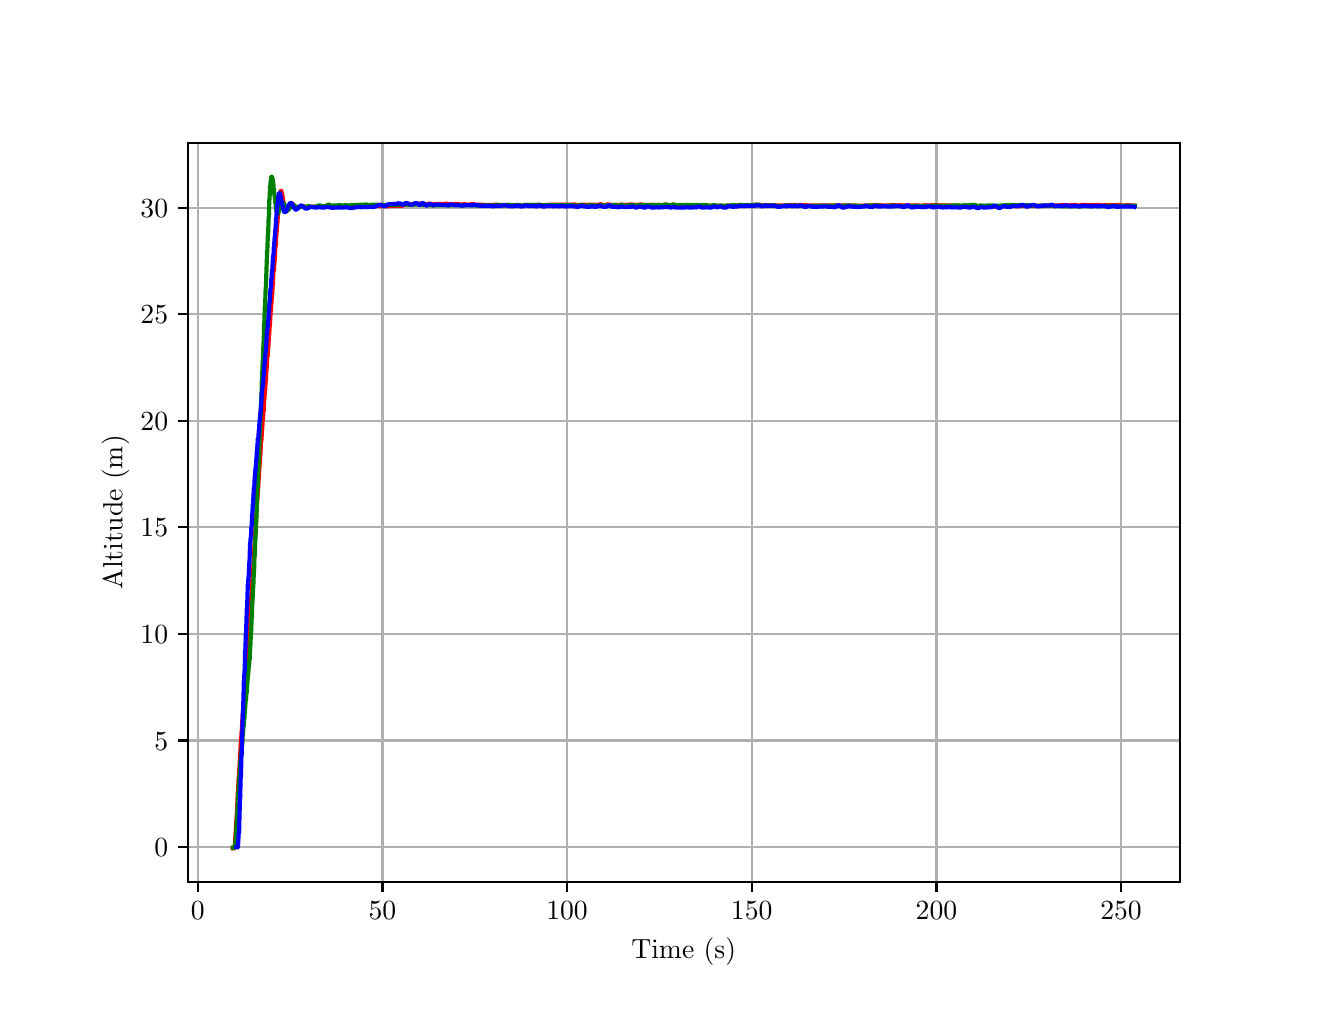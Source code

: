 \begingroup%
\makeatletter%
\begin{pgfpicture}%
\pgfpathrectangle{\pgfpointorigin}{\pgfqpoint{6.4in}{4.8in}}%
\pgfusepath{use as bounding box, clip}%
\begin{pgfscope}%
\pgfsetbuttcap%
\pgfsetmiterjoin%
\definecolor{currentfill}{rgb}{1.0,1.0,1.0}%
\pgfsetfillcolor{currentfill}%
\pgfsetlinewidth{0.0pt}%
\definecolor{currentstroke}{rgb}{1.0,1.0,1.0}%
\pgfsetstrokecolor{currentstroke}%
\pgfsetdash{}{0pt}%
\pgfpathmoveto{\pgfqpoint{0.0in}{0.0in}}%
\pgfpathlineto{\pgfqpoint{6.4in}{0.0in}}%
\pgfpathlineto{\pgfqpoint{6.4in}{4.8in}}%
\pgfpathlineto{\pgfqpoint{0.0in}{4.8in}}%
\pgfpathlineto{\pgfqpoint{0.0in}{0.0in}}%
\pgfpathclose%
\pgfusepath{fill}%
\end{pgfscope}%
\begin{pgfscope}%
\pgfsetbuttcap%
\pgfsetmiterjoin%
\definecolor{currentfill}{rgb}{1.0,1.0,1.0}%
\pgfsetfillcolor{currentfill}%
\pgfsetlinewidth{0.0pt}%
\definecolor{currentstroke}{rgb}{0.0,0.0,0.0}%
\pgfsetstrokecolor{currentstroke}%
\pgfsetstrokeopacity{0.0}%
\pgfsetdash{}{0pt}%
\pgfpathmoveto{\pgfqpoint{0.8in}{0.528in}}%
\pgfpathlineto{\pgfqpoint{5.76in}{0.528in}}%
\pgfpathlineto{\pgfqpoint{5.76in}{4.224in}}%
\pgfpathlineto{\pgfqpoint{0.8in}{4.224in}}%
\pgfpathlineto{\pgfqpoint{0.8in}{0.528in}}%
\pgfpathclose%
\pgfusepath{fill}%
\end{pgfscope}%
\begin{pgfscope}%
\pgfpathrectangle{\pgfqpoint{0.8in}{0.528in}}{\pgfqpoint{4.96in}{3.696in}}%
\pgfusepath{clip}%
\pgfsetrectcap%
\pgfsetroundjoin%
\pgfsetlinewidth{0.803pt}%
\definecolor{currentstroke}{rgb}{0.69,0.69,0.69}%
\pgfsetstrokecolor{currentstroke}%
\pgfsetdash{}{0pt}%
\pgfpathmoveto{\pgfqpoint{0.851in}{0.528in}}%
\pgfpathlineto{\pgfqpoint{0.851in}{4.224in}}%
\pgfusepath{stroke}%
\end{pgfscope}%
\begin{pgfscope}%
\pgfsetbuttcap%
\pgfsetroundjoin%
\definecolor{currentfill}{rgb}{0.0,0.0,0.0}%
\pgfsetfillcolor{currentfill}%
\pgfsetlinewidth{0.803pt}%
\definecolor{currentstroke}{rgb}{0.0,0.0,0.0}%
\pgfsetstrokecolor{currentstroke}%
\pgfsetdash{}{0pt}%
\pgfsys@defobject{currentmarker}{\pgfqpoint{0.0in}{-0.049in}}{\pgfqpoint{0.0in}{0.0in}}{%
\pgfpathmoveto{\pgfqpoint{0.0in}{0.0in}}%
\pgfpathlineto{\pgfqpoint{0.0in}{-0.049in}}%
\pgfusepath{stroke,fill}%
}%
\begin{pgfscope}%
\pgfsys@transformshift{0.851in}{0.528in}%
\pgfsys@useobject{currentmarker}{}%
\end{pgfscope}%
\end{pgfscope}%
\begin{pgfscope}%
\definecolor{textcolor}{rgb}{0.0,0.0,0.0}%
\pgfsetstrokecolor{textcolor}%
\pgfsetfillcolor{textcolor}%
\pgftext[x=0.851in,y=0.431in,,top]{\color{textcolor}\rmfamily\fontsize{10.0}{12.0}\selectfont \(\displaystyle {0}\)}%
\end{pgfscope}%
\begin{pgfscope}%
\pgfpathrectangle{\pgfqpoint{0.8in}{0.528in}}{\pgfqpoint{4.96in}{3.696in}}%
\pgfusepath{clip}%
\pgfsetrectcap%
\pgfsetroundjoin%
\pgfsetlinewidth{0.803pt}%
\definecolor{currentstroke}{rgb}{0.69,0.69,0.69}%
\pgfsetstrokecolor{currentstroke}%
\pgfsetdash{}{0pt}%
\pgfpathmoveto{\pgfqpoint{1.774in}{0.528in}}%
\pgfpathlineto{\pgfqpoint{1.774in}{4.224in}}%
\pgfusepath{stroke}%
\end{pgfscope}%
\begin{pgfscope}%
\pgfsetbuttcap%
\pgfsetroundjoin%
\definecolor{currentfill}{rgb}{0.0,0.0,0.0}%
\pgfsetfillcolor{currentfill}%
\pgfsetlinewidth{0.803pt}%
\definecolor{currentstroke}{rgb}{0.0,0.0,0.0}%
\pgfsetstrokecolor{currentstroke}%
\pgfsetdash{}{0pt}%
\pgfsys@defobject{currentmarker}{\pgfqpoint{0.0in}{-0.049in}}{\pgfqpoint{0.0in}{0.0in}}{%
\pgfpathmoveto{\pgfqpoint{0.0in}{0.0in}}%
\pgfpathlineto{\pgfqpoint{0.0in}{-0.049in}}%
\pgfusepath{stroke,fill}%
}%
\begin{pgfscope}%
\pgfsys@transformshift{1.774in}{0.528in}%
\pgfsys@useobject{currentmarker}{}%
\end{pgfscope}%
\end{pgfscope}%
\begin{pgfscope}%
\definecolor{textcolor}{rgb}{0.0,0.0,0.0}%
\pgfsetstrokecolor{textcolor}%
\pgfsetfillcolor{textcolor}%
\pgftext[x=1.774in,y=0.431in,,top]{\color{textcolor}\rmfamily\fontsize{10.0}{12.0}\selectfont \(\displaystyle {50}\)}%
\end{pgfscope}%
\begin{pgfscope}%
\pgfpathrectangle{\pgfqpoint{0.8in}{0.528in}}{\pgfqpoint{4.96in}{3.696in}}%
\pgfusepath{clip}%
\pgfsetrectcap%
\pgfsetroundjoin%
\pgfsetlinewidth{0.803pt}%
\definecolor{currentstroke}{rgb}{0.69,0.69,0.69}%
\pgfsetstrokecolor{currentstroke}%
\pgfsetdash{}{0pt}%
\pgfpathmoveto{\pgfqpoint{2.697in}{0.528in}}%
\pgfpathlineto{\pgfqpoint{2.697in}{4.224in}}%
\pgfusepath{stroke}%
\end{pgfscope}%
\begin{pgfscope}%
\pgfsetbuttcap%
\pgfsetroundjoin%
\definecolor{currentfill}{rgb}{0.0,0.0,0.0}%
\pgfsetfillcolor{currentfill}%
\pgfsetlinewidth{0.803pt}%
\definecolor{currentstroke}{rgb}{0.0,0.0,0.0}%
\pgfsetstrokecolor{currentstroke}%
\pgfsetdash{}{0pt}%
\pgfsys@defobject{currentmarker}{\pgfqpoint{0.0in}{-0.049in}}{\pgfqpoint{0.0in}{0.0in}}{%
\pgfpathmoveto{\pgfqpoint{0.0in}{0.0in}}%
\pgfpathlineto{\pgfqpoint{0.0in}{-0.049in}}%
\pgfusepath{stroke,fill}%
}%
\begin{pgfscope}%
\pgfsys@transformshift{2.697in}{0.528in}%
\pgfsys@useobject{currentmarker}{}%
\end{pgfscope}%
\end{pgfscope}%
\begin{pgfscope}%
\definecolor{textcolor}{rgb}{0.0,0.0,0.0}%
\pgfsetstrokecolor{textcolor}%
\pgfsetfillcolor{textcolor}%
\pgftext[x=2.697in,y=0.431in,,top]{\color{textcolor}\rmfamily\fontsize{10.0}{12.0}\selectfont \(\displaystyle {100}\)}%
\end{pgfscope}%
\begin{pgfscope}%
\pgfpathrectangle{\pgfqpoint{0.8in}{0.528in}}{\pgfqpoint{4.96in}{3.696in}}%
\pgfusepath{clip}%
\pgfsetrectcap%
\pgfsetroundjoin%
\pgfsetlinewidth{0.803pt}%
\definecolor{currentstroke}{rgb}{0.69,0.69,0.69}%
\pgfsetstrokecolor{currentstroke}%
\pgfsetdash{}{0pt}%
\pgfpathmoveto{\pgfqpoint{3.62in}{0.528in}}%
\pgfpathlineto{\pgfqpoint{3.62in}{4.224in}}%
\pgfusepath{stroke}%
\end{pgfscope}%
\begin{pgfscope}%
\pgfsetbuttcap%
\pgfsetroundjoin%
\definecolor{currentfill}{rgb}{0.0,0.0,0.0}%
\pgfsetfillcolor{currentfill}%
\pgfsetlinewidth{0.803pt}%
\definecolor{currentstroke}{rgb}{0.0,0.0,0.0}%
\pgfsetstrokecolor{currentstroke}%
\pgfsetdash{}{0pt}%
\pgfsys@defobject{currentmarker}{\pgfqpoint{0.0in}{-0.049in}}{\pgfqpoint{0.0in}{0.0in}}{%
\pgfpathmoveto{\pgfqpoint{0.0in}{0.0in}}%
\pgfpathlineto{\pgfqpoint{0.0in}{-0.049in}}%
\pgfusepath{stroke,fill}%
}%
\begin{pgfscope}%
\pgfsys@transformshift{3.62in}{0.528in}%
\pgfsys@useobject{currentmarker}{}%
\end{pgfscope}%
\end{pgfscope}%
\begin{pgfscope}%
\definecolor{textcolor}{rgb}{0.0,0.0,0.0}%
\pgfsetstrokecolor{textcolor}%
\pgfsetfillcolor{textcolor}%
\pgftext[x=3.62in,y=0.431in,,top]{\color{textcolor}\rmfamily\fontsize{10.0}{12.0}\selectfont \(\displaystyle {150}\)}%
\end{pgfscope}%
\begin{pgfscope}%
\pgfpathrectangle{\pgfqpoint{0.8in}{0.528in}}{\pgfqpoint{4.96in}{3.696in}}%
\pgfusepath{clip}%
\pgfsetrectcap%
\pgfsetroundjoin%
\pgfsetlinewidth{0.803pt}%
\definecolor{currentstroke}{rgb}{0.69,0.69,0.69}%
\pgfsetstrokecolor{currentstroke}%
\pgfsetdash{}{0pt}%
\pgfpathmoveto{\pgfqpoint{4.544in}{0.528in}}%
\pgfpathlineto{\pgfqpoint{4.544in}{4.224in}}%
\pgfusepath{stroke}%
\end{pgfscope}%
\begin{pgfscope}%
\pgfsetbuttcap%
\pgfsetroundjoin%
\definecolor{currentfill}{rgb}{0.0,0.0,0.0}%
\pgfsetfillcolor{currentfill}%
\pgfsetlinewidth{0.803pt}%
\definecolor{currentstroke}{rgb}{0.0,0.0,0.0}%
\pgfsetstrokecolor{currentstroke}%
\pgfsetdash{}{0pt}%
\pgfsys@defobject{currentmarker}{\pgfqpoint{0.0in}{-0.049in}}{\pgfqpoint{0.0in}{0.0in}}{%
\pgfpathmoveto{\pgfqpoint{0.0in}{0.0in}}%
\pgfpathlineto{\pgfqpoint{0.0in}{-0.049in}}%
\pgfusepath{stroke,fill}%
}%
\begin{pgfscope}%
\pgfsys@transformshift{4.544in}{0.528in}%
\pgfsys@useobject{currentmarker}{}%
\end{pgfscope}%
\end{pgfscope}%
\begin{pgfscope}%
\definecolor{textcolor}{rgb}{0.0,0.0,0.0}%
\pgfsetstrokecolor{textcolor}%
\pgfsetfillcolor{textcolor}%
\pgftext[x=4.544in,y=0.431in,,top]{\color{textcolor}\rmfamily\fontsize{10.0}{12.0}\selectfont \(\displaystyle {200}\)}%
\end{pgfscope}%
\begin{pgfscope}%
\pgfpathrectangle{\pgfqpoint{0.8in}{0.528in}}{\pgfqpoint{4.96in}{3.696in}}%
\pgfusepath{clip}%
\pgfsetrectcap%
\pgfsetroundjoin%
\pgfsetlinewidth{0.803pt}%
\definecolor{currentstroke}{rgb}{0.69,0.69,0.69}%
\pgfsetstrokecolor{currentstroke}%
\pgfsetdash{}{0pt}%
\pgfpathmoveto{\pgfqpoint{5.467in}{0.528in}}%
\pgfpathlineto{\pgfqpoint{5.467in}{4.224in}}%
\pgfusepath{stroke}%
\end{pgfscope}%
\begin{pgfscope}%
\pgfsetbuttcap%
\pgfsetroundjoin%
\definecolor{currentfill}{rgb}{0.0,0.0,0.0}%
\pgfsetfillcolor{currentfill}%
\pgfsetlinewidth{0.803pt}%
\definecolor{currentstroke}{rgb}{0.0,0.0,0.0}%
\pgfsetstrokecolor{currentstroke}%
\pgfsetdash{}{0pt}%
\pgfsys@defobject{currentmarker}{\pgfqpoint{0.0in}{-0.049in}}{\pgfqpoint{0.0in}{0.0in}}{%
\pgfpathmoveto{\pgfqpoint{0.0in}{0.0in}}%
\pgfpathlineto{\pgfqpoint{0.0in}{-0.049in}}%
\pgfusepath{stroke,fill}%
}%
\begin{pgfscope}%
\pgfsys@transformshift{5.467in}{0.528in}%
\pgfsys@useobject{currentmarker}{}%
\end{pgfscope}%
\end{pgfscope}%
\begin{pgfscope}%
\definecolor{textcolor}{rgb}{0.0,0.0,0.0}%
\pgfsetstrokecolor{textcolor}%
\pgfsetfillcolor{textcolor}%
\pgftext[x=5.467in,y=0.431in,,top]{\color{textcolor}\rmfamily\fontsize{10.0}{12.0}\selectfont \(\displaystyle {250}\)}%
\end{pgfscope}%
\begin{pgfscope}%
\definecolor{textcolor}{rgb}{0.0,0.0,0.0}%
\pgfsetstrokecolor{textcolor}%
\pgfsetfillcolor{textcolor}%
\pgftext[x=3.28in,y=0.252in,,top]{\color{textcolor}\rmfamily\fontsize{10.0}{12.0}\selectfont Time (s)}%
\end{pgfscope}%
\begin{pgfscope}%
\pgfpathrectangle{\pgfqpoint{0.8in}{0.528in}}{\pgfqpoint{4.96in}{3.696in}}%
\pgfusepath{clip}%
\pgfsetrectcap%
\pgfsetroundjoin%
\pgfsetlinewidth{0.803pt}%
\definecolor{currentstroke}{rgb}{0.69,0.69,0.69}%
\pgfsetstrokecolor{currentstroke}%
\pgfsetdash{}{0pt}%
\pgfpathmoveto{\pgfqpoint{0.8in}{0.703in}}%
\pgfpathlineto{\pgfqpoint{5.76in}{0.703in}}%
\pgfusepath{stroke}%
\end{pgfscope}%
\begin{pgfscope}%
\pgfsetbuttcap%
\pgfsetroundjoin%
\definecolor{currentfill}{rgb}{0.0,0.0,0.0}%
\pgfsetfillcolor{currentfill}%
\pgfsetlinewidth{0.803pt}%
\definecolor{currentstroke}{rgb}{0.0,0.0,0.0}%
\pgfsetstrokecolor{currentstroke}%
\pgfsetdash{}{0pt}%
\pgfsys@defobject{currentmarker}{\pgfqpoint{-0.049in}{0.0in}}{\pgfqpoint{-0.0in}{0.0in}}{%
\pgfpathmoveto{\pgfqpoint{-0.0in}{0.0in}}%
\pgfpathlineto{\pgfqpoint{-0.049in}{0.0in}}%
\pgfusepath{stroke,fill}%
}%
\begin{pgfscope}%
\pgfsys@transformshift{0.8in}{0.703in}%
\pgfsys@useobject{currentmarker}{}%
\end{pgfscope}%
\end{pgfscope}%
\begin{pgfscope}%
\definecolor{textcolor}{rgb}{0.0,0.0,0.0}%
\pgfsetstrokecolor{textcolor}%
\pgfsetfillcolor{textcolor}%
\pgftext[x=0.633in, y=0.655in, left, base]{\color{textcolor}\rmfamily\fontsize{10.0}{12.0}\selectfont \(\displaystyle {0}\)}%
\end{pgfscope}%
\begin{pgfscope}%
\pgfpathrectangle{\pgfqpoint{0.8in}{0.528in}}{\pgfqpoint{4.96in}{3.696in}}%
\pgfusepath{clip}%
\pgfsetrectcap%
\pgfsetroundjoin%
\pgfsetlinewidth{0.803pt}%
\definecolor{currentstroke}{rgb}{0.69,0.69,0.69}%
\pgfsetstrokecolor{currentstroke}%
\pgfsetdash{}{0pt}%
\pgfpathmoveto{\pgfqpoint{0.8in}{1.236in}}%
\pgfpathlineto{\pgfqpoint{5.76in}{1.236in}}%
\pgfusepath{stroke}%
\end{pgfscope}%
\begin{pgfscope}%
\pgfsetbuttcap%
\pgfsetroundjoin%
\definecolor{currentfill}{rgb}{0.0,0.0,0.0}%
\pgfsetfillcolor{currentfill}%
\pgfsetlinewidth{0.803pt}%
\definecolor{currentstroke}{rgb}{0.0,0.0,0.0}%
\pgfsetstrokecolor{currentstroke}%
\pgfsetdash{}{0pt}%
\pgfsys@defobject{currentmarker}{\pgfqpoint{-0.049in}{0.0in}}{\pgfqpoint{-0.0in}{0.0in}}{%
\pgfpathmoveto{\pgfqpoint{-0.0in}{0.0in}}%
\pgfpathlineto{\pgfqpoint{-0.049in}{0.0in}}%
\pgfusepath{stroke,fill}%
}%
\begin{pgfscope}%
\pgfsys@transformshift{0.8in}{1.236in}%
\pgfsys@useobject{currentmarker}{}%
\end{pgfscope}%
\end{pgfscope}%
\begin{pgfscope}%
\definecolor{textcolor}{rgb}{0.0,0.0,0.0}%
\pgfsetstrokecolor{textcolor}%
\pgfsetfillcolor{textcolor}%
\pgftext[x=0.633in, y=1.188in, left, base]{\color{textcolor}\rmfamily\fontsize{10.0}{12.0}\selectfont \(\displaystyle {5}\)}%
\end{pgfscope}%
\begin{pgfscope}%
\pgfpathrectangle{\pgfqpoint{0.8in}{0.528in}}{\pgfqpoint{4.96in}{3.696in}}%
\pgfusepath{clip}%
\pgfsetrectcap%
\pgfsetroundjoin%
\pgfsetlinewidth{0.803pt}%
\definecolor{currentstroke}{rgb}{0.69,0.69,0.69}%
\pgfsetstrokecolor{currentstroke}%
\pgfsetdash{}{0pt}%
\pgfpathmoveto{\pgfqpoint{0.8in}{1.769in}}%
\pgfpathlineto{\pgfqpoint{5.76in}{1.769in}}%
\pgfusepath{stroke}%
\end{pgfscope}%
\begin{pgfscope}%
\pgfsetbuttcap%
\pgfsetroundjoin%
\definecolor{currentfill}{rgb}{0.0,0.0,0.0}%
\pgfsetfillcolor{currentfill}%
\pgfsetlinewidth{0.803pt}%
\definecolor{currentstroke}{rgb}{0.0,0.0,0.0}%
\pgfsetstrokecolor{currentstroke}%
\pgfsetdash{}{0pt}%
\pgfsys@defobject{currentmarker}{\pgfqpoint{-0.049in}{0.0in}}{\pgfqpoint{-0.0in}{0.0in}}{%
\pgfpathmoveto{\pgfqpoint{-0.0in}{0.0in}}%
\pgfpathlineto{\pgfqpoint{-0.049in}{0.0in}}%
\pgfusepath{stroke,fill}%
}%
\begin{pgfscope}%
\pgfsys@transformshift{0.8in}{1.769in}%
\pgfsys@useobject{currentmarker}{}%
\end{pgfscope}%
\end{pgfscope}%
\begin{pgfscope}%
\definecolor{textcolor}{rgb}{0.0,0.0,0.0}%
\pgfsetstrokecolor{textcolor}%
\pgfsetfillcolor{textcolor}%
\pgftext[x=0.564in, y=1.721in, left, base]{\color{textcolor}\rmfamily\fontsize{10.0}{12.0}\selectfont \(\displaystyle {10}\)}%
\end{pgfscope}%
\begin{pgfscope}%
\pgfpathrectangle{\pgfqpoint{0.8in}{0.528in}}{\pgfqpoint{4.96in}{3.696in}}%
\pgfusepath{clip}%
\pgfsetrectcap%
\pgfsetroundjoin%
\pgfsetlinewidth{0.803pt}%
\definecolor{currentstroke}{rgb}{0.69,0.69,0.69}%
\pgfsetstrokecolor{currentstroke}%
\pgfsetdash{}{0pt}%
\pgfpathmoveto{\pgfqpoint{0.8in}{2.302in}}%
\pgfpathlineto{\pgfqpoint{5.76in}{2.302in}}%
\pgfusepath{stroke}%
\end{pgfscope}%
\begin{pgfscope}%
\pgfsetbuttcap%
\pgfsetroundjoin%
\definecolor{currentfill}{rgb}{0.0,0.0,0.0}%
\pgfsetfillcolor{currentfill}%
\pgfsetlinewidth{0.803pt}%
\definecolor{currentstroke}{rgb}{0.0,0.0,0.0}%
\pgfsetstrokecolor{currentstroke}%
\pgfsetdash{}{0pt}%
\pgfsys@defobject{currentmarker}{\pgfqpoint{-0.049in}{0.0in}}{\pgfqpoint{-0.0in}{0.0in}}{%
\pgfpathmoveto{\pgfqpoint{-0.0in}{0.0in}}%
\pgfpathlineto{\pgfqpoint{-0.049in}{0.0in}}%
\pgfusepath{stroke,fill}%
}%
\begin{pgfscope}%
\pgfsys@transformshift{0.8in}{2.302in}%
\pgfsys@useobject{currentmarker}{}%
\end{pgfscope}%
\end{pgfscope}%
\begin{pgfscope}%
\definecolor{textcolor}{rgb}{0.0,0.0,0.0}%
\pgfsetstrokecolor{textcolor}%
\pgfsetfillcolor{textcolor}%
\pgftext[x=0.564in, y=2.254in, left, base]{\color{textcolor}\rmfamily\fontsize{10.0}{12.0}\selectfont \(\displaystyle {15}\)}%
\end{pgfscope}%
\begin{pgfscope}%
\pgfpathrectangle{\pgfqpoint{0.8in}{0.528in}}{\pgfqpoint{4.96in}{3.696in}}%
\pgfusepath{clip}%
\pgfsetrectcap%
\pgfsetroundjoin%
\pgfsetlinewidth{0.803pt}%
\definecolor{currentstroke}{rgb}{0.69,0.69,0.69}%
\pgfsetstrokecolor{currentstroke}%
\pgfsetdash{}{0pt}%
\pgfpathmoveto{\pgfqpoint{0.8in}{2.835in}}%
\pgfpathlineto{\pgfqpoint{5.76in}{2.835in}}%
\pgfusepath{stroke}%
\end{pgfscope}%
\begin{pgfscope}%
\pgfsetbuttcap%
\pgfsetroundjoin%
\definecolor{currentfill}{rgb}{0.0,0.0,0.0}%
\pgfsetfillcolor{currentfill}%
\pgfsetlinewidth{0.803pt}%
\definecolor{currentstroke}{rgb}{0.0,0.0,0.0}%
\pgfsetstrokecolor{currentstroke}%
\pgfsetdash{}{0pt}%
\pgfsys@defobject{currentmarker}{\pgfqpoint{-0.049in}{0.0in}}{\pgfqpoint{-0.0in}{0.0in}}{%
\pgfpathmoveto{\pgfqpoint{-0.0in}{0.0in}}%
\pgfpathlineto{\pgfqpoint{-0.049in}{0.0in}}%
\pgfusepath{stroke,fill}%
}%
\begin{pgfscope}%
\pgfsys@transformshift{0.8in}{2.835in}%
\pgfsys@useobject{currentmarker}{}%
\end{pgfscope}%
\end{pgfscope}%
\begin{pgfscope}%
\definecolor{textcolor}{rgb}{0.0,0.0,0.0}%
\pgfsetstrokecolor{textcolor}%
\pgfsetfillcolor{textcolor}%
\pgftext[x=0.564in, y=2.786in, left, base]{\color{textcolor}\rmfamily\fontsize{10.0}{12.0}\selectfont \(\displaystyle {20}\)}%
\end{pgfscope}%
\begin{pgfscope}%
\pgfpathrectangle{\pgfqpoint{0.8in}{0.528in}}{\pgfqpoint{4.96in}{3.696in}}%
\pgfusepath{clip}%
\pgfsetrectcap%
\pgfsetroundjoin%
\pgfsetlinewidth{0.803pt}%
\definecolor{currentstroke}{rgb}{0.69,0.69,0.69}%
\pgfsetstrokecolor{currentstroke}%
\pgfsetdash{}{0pt}%
\pgfpathmoveto{\pgfqpoint{0.8in}{3.367in}}%
\pgfpathlineto{\pgfqpoint{5.76in}{3.367in}}%
\pgfusepath{stroke}%
\end{pgfscope}%
\begin{pgfscope}%
\pgfsetbuttcap%
\pgfsetroundjoin%
\definecolor{currentfill}{rgb}{0.0,0.0,0.0}%
\pgfsetfillcolor{currentfill}%
\pgfsetlinewidth{0.803pt}%
\definecolor{currentstroke}{rgb}{0.0,0.0,0.0}%
\pgfsetstrokecolor{currentstroke}%
\pgfsetdash{}{0pt}%
\pgfsys@defobject{currentmarker}{\pgfqpoint{-0.049in}{0.0in}}{\pgfqpoint{-0.0in}{0.0in}}{%
\pgfpathmoveto{\pgfqpoint{-0.0in}{0.0in}}%
\pgfpathlineto{\pgfqpoint{-0.049in}{0.0in}}%
\pgfusepath{stroke,fill}%
}%
\begin{pgfscope}%
\pgfsys@transformshift{0.8in}{3.367in}%
\pgfsys@useobject{currentmarker}{}%
\end{pgfscope}%
\end{pgfscope}%
\begin{pgfscope}%
\definecolor{textcolor}{rgb}{0.0,0.0,0.0}%
\pgfsetstrokecolor{textcolor}%
\pgfsetfillcolor{textcolor}%
\pgftext[x=0.564in, y=3.319in, left, base]{\color{textcolor}\rmfamily\fontsize{10.0}{12.0}\selectfont \(\displaystyle {25}\)}%
\end{pgfscope}%
\begin{pgfscope}%
\pgfpathrectangle{\pgfqpoint{0.8in}{0.528in}}{\pgfqpoint{4.96in}{3.696in}}%
\pgfusepath{clip}%
\pgfsetrectcap%
\pgfsetroundjoin%
\pgfsetlinewidth{0.803pt}%
\definecolor{currentstroke}{rgb}{0.69,0.69,0.69}%
\pgfsetstrokecolor{currentstroke}%
\pgfsetdash{}{0pt}%
\pgfpathmoveto{\pgfqpoint{0.8in}{3.9in}}%
\pgfpathlineto{\pgfqpoint{5.76in}{3.9in}}%
\pgfusepath{stroke}%
\end{pgfscope}%
\begin{pgfscope}%
\pgfsetbuttcap%
\pgfsetroundjoin%
\definecolor{currentfill}{rgb}{0.0,0.0,0.0}%
\pgfsetfillcolor{currentfill}%
\pgfsetlinewidth{0.803pt}%
\definecolor{currentstroke}{rgb}{0.0,0.0,0.0}%
\pgfsetstrokecolor{currentstroke}%
\pgfsetdash{}{0pt}%
\pgfsys@defobject{currentmarker}{\pgfqpoint{-0.049in}{0.0in}}{\pgfqpoint{-0.0in}{0.0in}}{%
\pgfpathmoveto{\pgfqpoint{-0.0in}{0.0in}}%
\pgfpathlineto{\pgfqpoint{-0.049in}{0.0in}}%
\pgfusepath{stroke,fill}%
}%
\begin{pgfscope}%
\pgfsys@transformshift{0.8in}{3.9in}%
\pgfsys@useobject{currentmarker}{}%
\end{pgfscope}%
\end{pgfscope}%
\begin{pgfscope}%
\definecolor{textcolor}{rgb}{0.0,0.0,0.0}%
\pgfsetstrokecolor{textcolor}%
\pgfsetfillcolor{textcolor}%
\pgftext[x=0.564in, y=3.852in, left, base]{\color{textcolor}\rmfamily\fontsize{10.0}{12.0}\selectfont \(\displaystyle {30}\)}%
\end{pgfscope}%
\begin{pgfscope}%
\definecolor{textcolor}{rgb}{0.0,0.0,0.0}%
\pgfsetstrokecolor{textcolor}%
\pgfsetfillcolor{textcolor}%
\pgftext[x=0.508in,y=2.376in,,bottom,rotate=90.0]{\color{textcolor}\rmfamily\fontsize{10.0}{12.0}\selectfont Altitude (m)}%
\end{pgfscope}%
\begin{pgfscope}%
\pgfpathrectangle{\pgfqpoint{0.8in}{0.528in}}{\pgfqpoint{4.96in}{3.696in}}%
\pgfusepath{clip}%
\pgfsetrectcap%
\pgfsetroundjoin%
\pgfsetlinewidth{1.506pt}%
\definecolor{currentstroke}{rgb}{1.0,0.0,0.0}%
\pgfsetstrokecolor{currentstroke}%
\pgfsetdash{}{0pt}%
\pgfpathmoveto{\pgfqpoint{1.025in}{0.697in}}%
\pgfpathlineto{\pgfqpoint{1.03in}{0.697in}}%
\pgfpathlineto{\pgfqpoint{1.032in}{0.696in}}%
\pgfpathlineto{\pgfqpoint{1.034in}{0.697in}}%
\pgfpathlineto{\pgfqpoint{1.037in}{0.724in}}%
\pgfpathlineto{\pgfqpoint{1.04in}{0.785in}}%
\pgfpathlineto{\pgfqpoint{1.041in}{0.785in}}%
\pgfpathlineto{\pgfqpoint{1.044in}{0.85in}}%
\pgfpathlineto{\pgfqpoint{1.045in}{0.85in}}%
\pgfpathlineto{\pgfqpoint{1.048in}{0.916in}}%
\pgfpathlineto{\pgfqpoint{1.048in}{0.916in}}%
\pgfpathlineto{\pgfqpoint{1.051in}{0.984in}}%
\pgfpathlineto{\pgfqpoint{1.052in}{0.984in}}%
\pgfpathlineto{\pgfqpoint{1.055in}{1.052in}}%
\pgfpathlineto{\pgfqpoint{1.056in}{1.052in}}%
\pgfpathlineto{\pgfqpoint{1.059in}{1.114in}}%
\pgfpathlineto{\pgfqpoint{1.06in}{1.114in}}%
\pgfpathlineto{\pgfqpoint{1.062in}{1.175in}}%
\pgfpathlineto{\pgfqpoint{1.063in}{1.175in}}%
\pgfpathlineto{\pgfqpoint{1.066in}{1.235in}}%
\pgfpathlineto{\pgfqpoint{1.067in}{1.235in}}%
\pgfpathlineto{\pgfqpoint{1.07in}{1.286in}}%
\pgfpathlineto{\pgfqpoint{1.071in}{1.286in}}%
\pgfpathlineto{\pgfqpoint{1.073in}{1.337in}}%
\pgfpathlineto{\pgfqpoint{1.074in}{1.337in}}%
\pgfpathlineto{\pgfqpoint{1.078in}{1.408in}}%
\pgfpathlineto{\pgfqpoint{1.079in}{1.408in}}%
\pgfpathlineto{\pgfqpoint{1.081in}{1.432in}}%
\pgfpathlineto{\pgfqpoint{1.082in}{1.432in}}%
\pgfpathlineto{\pgfqpoint{1.085in}{1.482in}}%
\pgfpathlineto{\pgfqpoint{1.085in}{1.482in}}%
\pgfpathlineto{\pgfqpoint{1.088in}{1.536in}}%
\pgfpathlineto{\pgfqpoint{1.089in}{1.536in}}%
\pgfpathlineto{\pgfqpoint{1.093in}{1.617in}}%
\pgfpathlineto{\pgfqpoint{1.095in}{1.617in}}%
\pgfpathlineto{\pgfqpoint{1.097in}{1.667in}}%
\pgfpathlineto{\pgfqpoint{1.098in}{1.667in}}%
\pgfpathlineto{\pgfqpoint{1.101in}{1.714in}}%
\pgfpathlineto{\pgfqpoint{1.102in}{1.714in}}%
\pgfpathlineto{\pgfqpoint{1.105in}{1.764in}}%
\pgfpathlineto{\pgfqpoint{1.106in}{1.764in}}%
\pgfpathlineto{\pgfqpoint{1.109in}{1.817in}}%
\pgfpathlineto{\pgfqpoint{1.109in}{1.817in}}%
\pgfpathlineto{\pgfqpoint{1.112in}{1.873in}}%
\pgfpathlineto{\pgfqpoint{1.113in}{1.873in}}%
\pgfpathlineto{\pgfqpoint{1.116in}{1.927in}}%
\pgfpathlineto{\pgfqpoint{1.117in}{1.927in}}%
\pgfpathlineto{\pgfqpoint{1.12in}{1.98in}}%
\pgfpathlineto{\pgfqpoint{1.121in}{1.98in}}%
\pgfpathlineto{\pgfqpoint{1.124in}{2.063in}}%
\pgfpathlineto{\pgfqpoint{1.126in}{2.063in}}%
\pgfpathlineto{\pgfqpoint{1.129in}{2.125in}}%
\pgfpathlineto{\pgfqpoint{1.13in}{2.125in}}%
\pgfpathlineto{\pgfqpoint{1.133in}{2.189in}}%
\pgfpathlineto{\pgfqpoint{1.133in}{2.189in}}%
\pgfpathlineto{\pgfqpoint{1.136in}{2.253in}}%
\pgfpathlineto{\pgfqpoint{1.137in}{2.253in}}%
\pgfpathlineto{\pgfqpoint{1.14in}{2.317in}}%
\pgfpathlineto{\pgfqpoint{1.141in}{2.317in}}%
\pgfpathlineto{\pgfqpoint{1.145in}{2.403in}}%
\pgfpathlineto{\pgfqpoint{1.145in}{2.403in}}%
\pgfpathlineto{\pgfqpoint{1.147in}{2.433in}}%
\pgfpathlineto{\pgfqpoint{1.148in}{2.433in}}%
\pgfpathlineto{\pgfqpoint{1.151in}{2.488in}}%
\pgfpathlineto{\pgfqpoint{1.152in}{2.488in}}%
\pgfpathlineto{\pgfqpoint{1.155in}{2.546in}}%
\pgfpathlineto{\pgfqpoint{1.156in}{2.546in}}%
\pgfpathlineto{\pgfqpoint{1.158in}{2.601in}}%
\pgfpathlineto{\pgfqpoint{1.159in}{2.601in}}%
\pgfpathlineto{\pgfqpoint{1.162in}{2.657in}}%
\pgfpathlineto{\pgfqpoint{1.163in}{2.657in}}%
\pgfpathlineto{\pgfqpoint{1.167in}{2.736in}}%
\pgfpathlineto{\pgfqpoint{1.169in}{2.736in}}%
\pgfpathlineto{\pgfqpoint{1.171in}{2.785in}}%
\pgfpathlineto{\pgfqpoint{1.172in}{2.785in}}%
\pgfpathlineto{\pgfqpoint{1.175in}{2.835in}}%
\pgfpathlineto{\pgfqpoint{1.176in}{2.835in}}%
\pgfpathlineto{\pgfqpoint{1.179in}{2.885in}}%
\pgfpathlineto{\pgfqpoint{1.18in}{2.885in}}%
\pgfpathlineto{\pgfqpoint{1.182in}{2.935in}}%
\pgfpathlineto{\pgfqpoint{1.183in}{2.935in}}%
\pgfpathlineto{\pgfqpoint{1.186in}{2.984in}}%
\pgfpathlineto{\pgfqpoint{1.187in}{2.984in}}%
\pgfpathlineto{\pgfqpoint{1.19in}{3.032in}}%
\pgfpathlineto{\pgfqpoint{1.191in}{3.032in}}%
\pgfpathlineto{\pgfqpoint{1.193in}{3.081in}}%
\pgfpathlineto{\pgfqpoint{1.194in}{3.081in}}%
\pgfpathlineto{\pgfqpoint{1.198in}{3.156in}}%
\pgfpathlineto{\pgfqpoint{1.2in}{3.156in}}%
\pgfpathlineto{\pgfqpoint{1.203in}{3.206in}}%
\pgfpathlineto{\pgfqpoint{1.204in}{3.206in}}%
\pgfpathlineto{\pgfqpoint{1.206in}{3.256in}}%
\pgfpathlineto{\pgfqpoint{1.207in}{3.256in}}%
\pgfpathlineto{\pgfqpoint{1.21in}{3.306in}}%
\pgfpathlineto{\pgfqpoint{1.211in}{3.306in}}%
\pgfpathlineto{\pgfqpoint{1.215in}{3.382in}}%
\pgfpathlineto{\pgfqpoint{1.216in}{3.382in}}%
\pgfpathlineto{\pgfqpoint{1.217in}{3.407in}}%
\pgfpathlineto{\pgfqpoint{1.218in}{3.407in}}%
\pgfpathlineto{\pgfqpoint{1.221in}{3.458in}}%
\pgfpathlineto{\pgfqpoint{1.222in}{3.458in}}%
\pgfpathlineto{\pgfqpoint{1.225in}{3.509in}}%
\pgfpathlineto{\pgfqpoint{1.226in}{3.509in}}%
\pgfpathlineto{\pgfqpoint{1.229in}{3.584in}}%
\pgfpathlineto{\pgfqpoint{1.231in}{3.584in}}%
\pgfpathlineto{\pgfqpoint{1.234in}{3.633in}}%
\pgfpathlineto{\pgfqpoint{1.235in}{3.633in}}%
\pgfpathlineto{\pgfqpoint{1.239in}{3.708in}}%
\pgfpathlineto{\pgfqpoint{1.241in}{3.708in}}%
\pgfpathlineto{\pgfqpoint{1.243in}{3.763in}}%
\pgfpathlineto{\pgfqpoint{1.244in}{3.763in}}%
\pgfpathlineto{\pgfqpoint{1.247in}{3.814in}}%
\pgfpathlineto{\pgfqpoint{1.248in}{3.814in}}%
\pgfpathlineto{\pgfqpoint{1.251in}{3.861in}}%
\pgfpathlineto{\pgfqpoint{1.252in}{3.861in}}%
\pgfpathlineto{\pgfqpoint{1.255in}{3.929in}}%
\pgfpathlineto{\pgfqpoint{1.256in}{3.929in}}%
\pgfpathlineto{\pgfqpoint{1.258in}{3.948in}}%
\pgfpathlineto{\pgfqpoint{1.259in}{3.948in}}%
\pgfpathlineto{\pgfqpoint{1.261in}{3.962in}}%
\pgfpathlineto{\pgfqpoint{1.263in}{3.973in}}%
\pgfpathlineto{\pgfqpoint{1.265in}{3.981in}}%
\pgfpathlineto{\pgfqpoint{1.266in}{3.985in}}%
\pgfpathlineto{\pgfqpoint{1.268in}{3.984in}}%
\pgfpathlineto{\pgfqpoint{1.271in}{3.972in}}%
\pgfpathlineto{\pgfqpoint{1.272in}{3.972in}}%
\pgfpathlineto{\pgfqpoint{1.275in}{3.952in}}%
\pgfpathlineto{\pgfqpoint{1.276in}{3.952in}}%
\pgfpathlineto{\pgfqpoint{1.278in}{3.929in}}%
\pgfpathlineto{\pgfqpoint{1.279in}{3.929in}}%
\pgfpathlineto{\pgfqpoint{1.282in}{3.909in}}%
\pgfpathlineto{\pgfqpoint{1.283in}{3.909in}}%
\pgfpathlineto{\pgfqpoint{1.286in}{3.894in}}%
\pgfpathlineto{\pgfqpoint{1.288in}{3.889in}}%
\pgfpathlineto{\pgfqpoint{1.289in}{3.889in}}%
\pgfpathlineto{\pgfqpoint{1.29in}{3.885in}}%
\pgfpathlineto{\pgfqpoint{1.292in}{3.882in}}%
\pgfpathlineto{\pgfqpoint{1.296in}{3.883in}}%
\pgfpathlineto{\pgfqpoint{1.299in}{3.887in}}%
\pgfpathlineto{\pgfqpoint{1.3in}{3.887in}}%
\pgfpathlineto{\pgfqpoint{1.303in}{3.899in}}%
\pgfpathlineto{\pgfqpoint{1.304in}{3.899in}}%
\pgfpathlineto{\pgfqpoint{1.306in}{3.903in}}%
\pgfpathlineto{\pgfqpoint{1.307in}{3.903in}}%
\pgfpathlineto{\pgfqpoint{1.31in}{3.911in}}%
\pgfpathlineto{\pgfqpoint{1.311in}{3.911in}}%
\pgfpathlineto{\pgfqpoint{1.313in}{3.917in}}%
\pgfpathlineto{\pgfqpoint{1.314in}{3.917in}}%
\pgfpathlineto{\pgfqpoint{1.316in}{3.919in}}%
\pgfpathlineto{\pgfqpoint{1.318in}{3.921in}}%
\pgfpathlineto{\pgfqpoint{1.32in}{3.921in}}%
\pgfpathlineto{\pgfqpoint{1.323in}{3.921in}}%
\pgfpathlineto{\pgfqpoint{1.325in}{3.919in}}%
\pgfpathlineto{\pgfqpoint{1.325in}{3.919in}}%
\pgfpathlineto{\pgfqpoint{1.329in}{3.912in}}%
\pgfpathlineto{\pgfqpoint{1.33in}{3.912in}}%
\pgfpathlineto{\pgfqpoint{1.332in}{3.91in}}%
\pgfpathlineto{\pgfqpoint{1.333in}{3.91in}}%
\pgfpathlineto{\pgfqpoint{1.336in}{3.905in}}%
\pgfpathlineto{\pgfqpoint{1.337in}{3.905in}}%
\pgfpathlineto{\pgfqpoint{1.339in}{3.902in}}%
\pgfpathlineto{\pgfqpoint{1.341in}{3.9in}}%
\pgfpathlineto{\pgfqpoint{1.342in}{3.9in}}%
\pgfpathlineto{\pgfqpoint{1.344in}{3.899in}}%
\pgfpathlineto{\pgfqpoint{1.348in}{3.899in}}%
\pgfpathlineto{\pgfqpoint{1.353in}{3.9in}}%
\pgfpathlineto{\pgfqpoint{1.356in}{3.902in}}%
\pgfpathlineto{\pgfqpoint{1.359in}{3.903in}}%
\pgfpathlineto{\pgfqpoint{1.362in}{3.905in}}%
\pgfpathlineto{\pgfqpoint{1.364in}{3.906in}}%
\pgfpathlineto{\pgfqpoint{1.369in}{3.907in}}%
\pgfpathlineto{\pgfqpoint{1.382in}{3.906in}}%
\pgfpathlineto{\pgfqpoint{1.384in}{3.905in}}%
\pgfpathlineto{\pgfqpoint{1.388in}{3.905in}}%
\pgfpathlineto{\pgfqpoint{1.392in}{3.903in}}%
\pgfpathlineto{\pgfqpoint{1.399in}{3.903in}}%
\pgfpathlineto{\pgfqpoint{1.406in}{3.903in}}%
\pgfpathlineto{\pgfqpoint{1.416in}{3.904in}}%
\pgfpathlineto{\pgfqpoint{1.42in}{3.905in}}%
\pgfpathlineto{\pgfqpoint{1.423in}{3.905in}}%
\pgfpathlineto{\pgfqpoint{1.427in}{3.905in}}%
\pgfpathlineto{\pgfqpoint{1.431in}{3.905in}}%
\pgfpathlineto{\pgfqpoint{1.438in}{3.905in}}%
\pgfpathlineto{\pgfqpoint{1.441in}{3.905in}}%
\pgfpathlineto{\pgfqpoint{1.49in}{3.906in}}%
\pgfpathlineto{\pgfqpoint{1.493in}{3.906in}}%
\pgfpathlineto{\pgfqpoint{1.54in}{3.906in}}%
\pgfpathlineto{\pgfqpoint{1.544in}{3.906in}}%
\pgfpathlineto{\pgfqpoint{1.554in}{3.906in}}%
\pgfpathlineto{\pgfqpoint{1.608in}{3.904in}}%
\pgfpathlineto{\pgfqpoint{1.612in}{3.904in}}%
\pgfpathlineto{\pgfqpoint{1.641in}{3.906in}}%
\pgfpathlineto{\pgfqpoint{1.644in}{3.906in}}%
\pgfpathlineto{\pgfqpoint{1.66in}{3.907in}}%
\pgfpathlineto{\pgfqpoint{1.663in}{3.907in}}%
\pgfpathlineto{\pgfqpoint{1.666in}{3.907in}}%
\pgfpathlineto{\pgfqpoint{1.671in}{3.907in}}%
\pgfpathlineto{\pgfqpoint{1.674in}{3.907in}}%
\pgfpathlineto{\pgfqpoint{1.678in}{3.907in}}%
\pgfpathlineto{\pgfqpoint{1.682in}{3.907in}}%
\pgfpathlineto{\pgfqpoint{1.686in}{3.907in}}%
\pgfpathlineto{\pgfqpoint{1.688in}{3.907in}}%
\pgfpathlineto{\pgfqpoint{1.692in}{3.907in}}%
\pgfpathlineto{\pgfqpoint{1.726in}{3.908in}}%
\pgfpathlineto{\pgfqpoint{1.729in}{3.909in}}%
\pgfpathlineto{\pgfqpoint{1.759in}{3.908in}}%
\pgfpathlineto{\pgfqpoint{1.762in}{3.907in}}%
\pgfpathlineto{\pgfqpoint{1.767in}{3.908in}}%
\pgfpathlineto{\pgfqpoint{1.77in}{3.909in}}%
\pgfpathlineto{\pgfqpoint{1.789in}{3.908in}}%
\pgfpathlineto{\pgfqpoint{1.796in}{3.907in}}%
\pgfpathlineto{\pgfqpoint{1.8in}{3.907in}}%
\pgfpathlineto{\pgfqpoint{1.804in}{3.908in}}%
\pgfpathlineto{\pgfqpoint{1.806in}{3.909in}}%
\pgfpathlineto{\pgfqpoint{1.818in}{3.91in}}%
\pgfpathlineto{\pgfqpoint{1.822in}{3.91in}}%
\pgfpathlineto{\pgfqpoint{1.825in}{3.909in}}%
\pgfpathlineto{\pgfqpoint{1.874in}{3.91in}}%
\pgfpathlineto{\pgfqpoint{1.879in}{3.913in}}%
\pgfpathlineto{\pgfqpoint{1.882in}{3.914in}}%
\pgfpathlineto{\pgfqpoint{1.885in}{3.915in}}%
\pgfpathlineto{\pgfqpoint{1.888in}{3.916in}}%
\pgfpathlineto{\pgfqpoint{1.914in}{3.916in}}%
\pgfpathlineto{\pgfqpoint{1.917in}{3.917in}}%
\pgfpathlineto{\pgfqpoint{1.927in}{3.918in}}%
\pgfpathlineto{\pgfqpoint{1.931in}{3.919in}}%
\pgfpathlineto{\pgfqpoint{1.961in}{3.92in}}%
\pgfpathlineto{\pgfqpoint{1.967in}{3.921in}}%
\pgfpathlineto{\pgfqpoint{1.975in}{3.92in}}%
\pgfpathlineto{\pgfqpoint{1.978in}{3.918in}}%
\pgfpathlineto{\pgfqpoint{1.985in}{3.918in}}%
\pgfpathlineto{\pgfqpoint{1.987in}{3.917in}}%
\pgfpathlineto{\pgfqpoint{1.996in}{3.918in}}%
\pgfpathlineto{\pgfqpoint{1.999in}{3.919in}}%
\pgfpathlineto{\pgfqpoint{2.003in}{3.92in}}%
\pgfpathlineto{\pgfqpoint{2.006in}{3.92in}}%
\pgfpathlineto{\pgfqpoint{2.01in}{3.92in}}%
\pgfpathlineto{\pgfqpoint{2.013in}{3.919in}}%
\pgfpathlineto{\pgfqpoint{2.015in}{3.919in}}%
\pgfpathlineto{\pgfqpoint{2.021in}{3.918in}}%
\pgfpathlineto{\pgfqpoint{2.023in}{3.917in}}%
\pgfpathlineto{\pgfqpoint{2.033in}{3.918in}}%
\pgfpathlineto{\pgfqpoint{2.036in}{3.919in}}%
\pgfpathlineto{\pgfqpoint{2.083in}{3.918in}}%
\pgfpathlineto{\pgfqpoint{2.086in}{3.919in}}%
\pgfpathlineto{\pgfqpoint{2.09in}{3.92in}}%
\pgfpathlineto{\pgfqpoint{2.095in}{3.92in}}%
\pgfpathlineto{\pgfqpoint{2.102in}{3.918in}}%
\pgfpathlineto{\pgfqpoint{2.107in}{3.917in}}%
\pgfpathlineto{\pgfqpoint{2.11in}{3.917in}}%
\pgfpathlineto{\pgfqpoint{2.12in}{3.917in}}%
\pgfpathlineto{\pgfqpoint{2.143in}{3.919in}}%
\pgfpathlineto{\pgfqpoint{2.155in}{3.918in}}%
\pgfpathlineto{\pgfqpoint{2.159in}{3.916in}}%
\pgfpathlineto{\pgfqpoint{2.164in}{3.916in}}%
\pgfpathlineto{\pgfqpoint{2.167in}{3.915in}}%
\pgfpathlineto{\pgfqpoint{2.175in}{3.916in}}%
\pgfpathlineto{\pgfqpoint{2.179in}{3.917in}}%
\pgfpathlineto{\pgfqpoint{2.186in}{3.917in}}%
\pgfpathlineto{\pgfqpoint{2.191in}{3.916in}}%
\pgfpathlineto{\pgfqpoint{2.201in}{3.915in}}%
\pgfpathlineto{\pgfqpoint{2.213in}{3.916in}}%
\pgfpathlineto{\pgfqpoint{2.216in}{3.917in}}%
\pgfpathlineto{\pgfqpoint{2.225in}{3.918in}}%
\pgfpathlineto{\pgfqpoint{2.228in}{3.918in}}%
\pgfpathlineto{\pgfqpoint{2.239in}{3.915in}}%
\pgfpathlineto{\pgfqpoint{2.287in}{3.914in}}%
\pgfpathlineto{\pgfqpoint{2.292in}{3.913in}}%
\pgfpathlineto{\pgfqpoint{2.308in}{3.914in}}%
\pgfpathlineto{\pgfqpoint{2.311in}{3.914in}}%
\pgfpathlineto{\pgfqpoint{2.321in}{3.914in}}%
\pgfpathlineto{\pgfqpoint{2.33in}{3.914in}}%
\pgfpathlineto{\pgfqpoint{2.335in}{3.915in}}%
\pgfpathlineto{\pgfqpoint{2.346in}{3.915in}}%
\pgfpathlineto{\pgfqpoint{2.352in}{3.914in}}%
\pgfpathlineto{\pgfqpoint{2.357in}{3.913in}}%
\pgfpathlineto{\pgfqpoint{2.363in}{3.913in}}%
\pgfpathlineto{\pgfqpoint{2.371in}{3.914in}}%
\pgfpathlineto{\pgfqpoint{2.376in}{3.914in}}%
\pgfpathlineto{\pgfqpoint{2.383in}{3.913in}}%
\pgfpathlineto{\pgfqpoint{2.406in}{3.914in}}%
\pgfpathlineto{\pgfqpoint{2.415in}{3.914in}}%
\pgfpathlineto{\pgfqpoint{2.422in}{3.913in}}%
\pgfpathlineto{\pgfqpoint{2.431in}{3.912in}}%
\pgfpathlineto{\pgfqpoint{2.44in}{3.913in}}%
\pgfpathlineto{\pgfqpoint{2.444in}{3.914in}}%
\pgfpathlineto{\pgfqpoint{2.454in}{3.914in}}%
\pgfpathlineto{\pgfqpoint{2.457in}{3.912in}}%
\pgfpathlineto{\pgfqpoint{2.461in}{3.912in}}%
\pgfpathlineto{\pgfqpoint{2.465in}{3.911in}}%
\pgfpathlineto{\pgfqpoint{2.472in}{3.91in}}%
\pgfpathlineto{\pgfqpoint{2.484in}{3.913in}}%
\pgfpathlineto{\pgfqpoint{2.486in}{3.913in}}%
\pgfpathlineto{\pgfqpoint{2.489in}{3.914in}}%
\pgfpathlineto{\pgfqpoint{2.492in}{3.914in}}%
\pgfpathlineto{\pgfqpoint{2.502in}{3.913in}}%
\pgfpathlineto{\pgfqpoint{2.517in}{3.913in}}%
\pgfpathlineto{\pgfqpoint{2.546in}{3.914in}}%
\pgfpathlineto{\pgfqpoint{2.554in}{3.915in}}%
\pgfpathlineto{\pgfqpoint{2.578in}{3.912in}}%
\pgfpathlineto{\pgfqpoint{2.583in}{3.912in}}%
\pgfpathlineto{\pgfqpoint{2.588in}{3.914in}}%
\pgfpathlineto{\pgfqpoint{2.725in}{3.915in}}%
\pgfpathlineto{\pgfqpoint{2.733in}{3.916in}}%
\pgfpathlineto{\pgfqpoint{2.738in}{3.915in}}%
\pgfpathlineto{\pgfqpoint{2.743in}{3.913in}}%
\pgfpathlineto{\pgfqpoint{2.764in}{3.914in}}%
\pgfpathlineto{\pgfqpoint{2.773in}{3.915in}}%
\pgfpathlineto{\pgfqpoint{2.79in}{3.914in}}%
\pgfpathlineto{\pgfqpoint{2.799in}{3.914in}}%
\pgfpathlineto{\pgfqpoint{2.823in}{3.915in}}%
\pgfpathlineto{\pgfqpoint{2.828in}{3.915in}}%
\pgfpathlineto{\pgfqpoint{2.84in}{3.914in}}%
\pgfpathlineto{\pgfqpoint{2.844in}{3.913in}}%
\pgfpathlineto{\pgfqpoint{2.854in}{3.914in}}%
\pgfpathlineto{\pgfqpoint{2.858in}{3.916in}}%
\pgfpathlineto{\pgfqpoint{2.862in}{3.917in}}%
\pgfpathlineto{\pgfqpoint{2.866in}{3.917in}}%
\pgfpathlineto{\pgfqpoint{2.871in}{3.916in}}%
\pgfpathlineto{\pgfqpoint{2.874in}{3.914in}}%
\pgfpathlineto{\pgfqpoint{2.878in}{3.913in}}%
\pgfpathlineto{\pgfqpoint{2.883in}{3.912in}}%
\pgfpathlineto{\pgfqpoint{2.889in}{3.913in}}%
\pgfpathlineto{\pgfqpoint{2.898in}{3.916in}}%
\pgfpathlineto{\pgfqpoint{2.913in}{3.915in}}%
\pgfpathlineto{\pgfqpoint{2.917in}{3.914in}}%
\pgfpathlineto{\pgfqpoint{2.924in}{3.914in}}%
\pgfpathlineto{\pgfqpoint{2.95in}{3.913in}}%
\pgfpathlineto{\pgfqpoint{2.955in}{3.913in}}%
\pgfpathlineto{\pgfqpoint{2.959in}{3.914in}}%
\pgfpathlineto{\pgfqpoint{2.962in}{3.914in}}%
\pgfpathlineto{\pgfqpoint{2.966in}{3.915in}}%
\pgfpathlineto{\pgfqpoint{2.98in}{3.914in}}%
\pgfpathlineto{\pgfqpoint{2.988in}{3.913in}}%
\pgfpathlineto{\pgfqpoint{2.994in}{3.914in}}%
\pgfpathlineto{\pgfqpoint{3.023in}{3.916in}}%
\pgfpathlineto{\pgfqpoint{3.026in}{3.915in}}%
\pgfpathlineto{\pgfqpoint{3.029in}{3.914in}}%
\pgfpathlineto{\pgfqpoint{3.039in}{3.913in}}%
\pgfpathlineto{\pgfqpoint{3.045in}{3.913in}}%
\pgfpathlineto{\pgfqpoint{3.055in}{3.915in}}%
\pgfpathlineto{\pgfqpoint{3.059in}{3.915in}}%
\pgfpathlineto{\pgfqpoint{3.063in}{3.916in}}%
\pgfpathlineto{\pgfqpoint{3.069in}{3.916in}}%
\pgfpathlineto{\pgfqpoint{3.074in}{3.915in}}%
\pgfpathlineto{\pgfqpoint{3.083in}{3.913in}}%
\pgfpathlineto{\pgfqpoint{3.087in}{3.912in}}%
\pgfpathlineto{\pgfqpoint{3.094in}{3.914in}}%
\pgfpathlineto{\pgfqpoint{3.16in}{3.913in}}%
\pgfpathlineto{\pgfqpoint{3.164in}{3.912in}}%
\pgfpathlineto{\pgfqpoint{3.177in}{3.913in}}%
\pgfpathlineto{\pgfqpoint{3.181in}{3.915in}}%
\pgfpathlineto{\pgfqpoint{3.185in}{3.915in}}%
\pgfpathlineto{\pgfqpoint{3.198in}{3.913in}}%
\pgfpathlineto{\pgfqpoint{3.202in}{3.912in}}%
\pgfpathlineto{\pgfqpoint{3.216in}{3.913in}}%
\pgfpathlineto{\pgfqpoint{3.22in}{3.914in}}%
\pgfpathlineto{\pgfqpoint{3.224in}{3.915in}}%
\pgfpathlineto{\pgfqpoint{3.228in}{3.915in}}%
\pgfpathlineto{\pgfqpoint{3.237in}{3.913in}}%
\pgfpathlineto{\pgfqpoint{3.241in}{3.911in}}%
\pgfpathlineto{\pgfqpoint{3.244in}{3.91in}}%
\pgfpathlineto{\pgfqpoint{3.248in}{3.909in}}%
\pgfpathlineto{\pgfqpoint{3.261in}{3.911in}}%
\pgfpathlineto{\pgfqpoint{3.265in}{3.912in}}%
\pgfpathlineto{\pgfqpoint{3.303in}{3.911in}}%
\pgfpathlineto{\pgfqpoint{3.31in}{3.91in}}%
\pgfpathlineto{\pgfqpoint{3.379in}{3.911in}}%
\pgfpathlineto{\pgfqpoint{3.386in}{3.911in}}%
\pgfpathlineto{\pgfqpoint{3.392in}{3.91in}}%
\pgfpathlineto{\pgfqpoint{3.397in}{3.909in}}%
\pgfpathlineto{\pgfqpoint{3.447in}{3.909in}}%
\pgfpathlineto{\pgfqpoint{3.454in}{3.909in}}%
\pgfpathlineto{\pgfqpoint{3.461in}{3.909in}}%
\pgfpathlineto{\pgfqpoint{3.469in}{3.908in}}%
\pgfpathlineto{\pgfqpoint{3.473in}{3.908in}}%
\pgfpathlineto{\pgfqpoint{3.484in}{3.908in}}%
\pgfpathlineto{\pgfqpoint{3.488in}{3.908in}}%
\pgfpathlineto{\pgfqpoint{3.49in}{3.909in}}%
\pgfpathlineto{\pgfqpoint{3.536in}{3.91in}}%
\pgfpathlineto{\pgfqpoint{3.55in}{3.911in}}%
\pgfpathlineto{\pgfqpoint{3.563in}{3.912in}}%
\pgfpathlineto{\pgfqpoint{3.572in}{3.912in}}%
\pgfpathlineto{\pgfqpoint{3.622in}{3.913in}}%
\pgfpathlineto{\pgfqpoint{3.629in}{3.914in}}%
\pgfpathlineto{\pgfqpoint{3.645in}{3.915in}}%
\pgfpathlineto{\pgfqpoint{3.653in}{3.915in}}%
\pgfpathlineto{\pgfqpoint{3.663in}{3.914in}}%
\pgfpathlineto{\pgfqpoint{3.668in}{3.913in}}%
\pgfpathlineto{\pgfqpoint{3.715in}{3.912in}}%
\pgfpathlineto{\pgfqpoint{3.72in}{3.912in}}%
\pgfpathlineto{\pgfqpoint{3.731in}{3.912in}}%
\pgfpathlineto{\pgfqpoint{3.736in}{3.911in}}%
\pgfpathlineto{\pgfqpoint{3.826in}{3.912in}}%
\pgfpathlineto{\pgfqpoint{3.828in}{3.914in}}%
\pgfpathlineto{\pgfqpoint{3.84in}{3.913in}}%
\pgfpathlineto{\pgfqpoint{3.845in}{3.911in}}%
\pgfpathlineto{\pgfqpoint{3.859in}{3.912in}}%
\pgfpathlineto{\pgfqpoint{3.864in}{3.913in}}%
\pgfpathlineto{\pgfqpoint{3.87in}{3.913in}}%
\pgfpathlineto{\pgfqpoint{3.879in}{3.912in}}%
\pgfpathlineto{\pgfqpoint{3.883in}{3.912in}}%
\pgfpathlineto{\pgfqpoint{3.893in}{3.912in}}%
\pgfpathlineto{\pgfqpoint{3.907in}{3.911in}}%
\pgfpathlineto{\pgfqpoint{3.912in}{3.911in}}%
\pgfpathlineto{\pgfqpoint{3.942in}{3.911in}}%
\pgfpathlineto{\pgfqpoint{3.949in}{3.91in}}%
\pgfpathlineto{\pgfqpoint{3.967in}{3.911in}}%
\pgfpathlineto{\pgfqpoint{4.056in}{3.911in}}%
\pgfpathlineto{\pgfqpoint{4.059in}{3.91in}}%
\pgfpathlineto{\pgfqpoint{4.08in}{3.911in}}%
\pgfpathlineto{\pgfqpoint{4.087in}{3.911in}}%
\pgfpathlineto{\pgfqpoint{4.149in}{3.91in}}%
\pgfpathlineto{\pgfqpoint{4.154in}{3.91in}}%
\pgfpathlineto{\pgfqpoint{4.172in}{3.91in}}%
\pgfpathlineto{\pgfqpoint{4.204in}{3.911in}}%
\pgfpathlineto{\pgfqpoint{4.21in}{3.911in}}%
\pgfpathlineto{\pgfqpoint{4.22in}{3.911in}}%
\pgfpathlineto{\pgfqpoint{4.232in}{3.912in}}%
\pgfpathlineto{\pgfqpoint{4.237in}{3.913in}}%
\pgfpathlineto{\pgfqpoint{4.247in}{3.912in}}%
\pgfpathlineto{\pgfqpoint{4.309in}{3.911in}}%
\pgfpathlineto{\pgfqpoint{4.318in}{3.913in}}%
\pgfpathlineto{\pgfqpoint{4.339in}{3.912in}}%
\pgfpathlineto{\pgfqpoint{4.344in}{3.911in}}%
\pgfpathlineto{\pgfqpoint{4.352in}{3.911in}}%
\pgfpathlineto{\pgfqpoint{4.359in}{3.912in}}%
\pgfpathlineto{\pgfqpoint{4.38in}{3.911in}}%
\pgfpathlineto{\pgfqpoint{4.385in}{3.911in}}%
\pgfpathlineto{\pgfqpoint{4.424in}{3.911in}}%
\pgfpathlineto{\pgfqpoint{4.444in}{3.911in}}%
\pgfpathlineto{\pgfqpoint{4.451in}{3.911in}}%
\pgfpathlineto{\pgfqpoint{4.472in}{3.909in}}%
\pgfpathlineto{\pgfqpoint{4.478in}{3.911in}}%
\pgfpathlineto{\pgfqpoint{4.483in}{3.911in}}%
\pgfpathlineto{\pgfqpoint{4.488in}{3.912in}}%
\pgfpathlineto{\pgfqpoint{4.498in}{3.911in}}%
\pgfpathlineto{\pgfqpoint{4.502in}{3.911in}}%
\pgfpathlineto{\pgfqpoint{4.524in}{3.912in}}%
\pgfpathlineto{\pgfqpoint{4.538in}{3.913in}}%
\pgfpathlineto{\pgfqpoint{4.561in}{3.911in}}%
\pgfpathlineto{\pgfqpoint{4.568in}{3.912in}}%
\pgfpathlineto{\pgfqpoint{4.581in}{3.911in}}%
\pgfpathlineto{\pgfqpoint{4.585in}{3.911in}}%
\pgfpathlineto{\pgfqpoint{4.653in}{3.91in}}%
\pgfpathlineto{\pgfqpoint{4.658in}{3.909in}}%
\pgfpathlineto{\pgfqpoint{4.681in}{3.909in}}%
\pgfpathlineto{\pgfqpoint{4.71in}{3.91in}}%
\pgfpathlineto{\pgfqpoint{4.718in}{3.909in}}%
\pgfpathlineto{\pgfqpoint{4.726in}{3.908in}}%
\pgfpathlineto{\pgfqpoint{4.752in}{3.907in}}%
\pgfpathlineto{\pgfqpoint{4.757in}{3.907in}}%
\pgfpathlineto{\pgfqpoint{4.762in}{3.907in}}%
\pgfpathlineto{\pgfqpoint{4.81in}{3.908in}}%
\pgfpathlineto{\pgfqpoint{4.813in}{3.909in}}%
\pgfpathlineto{\pgfqpoint{4.83in}{3.907in}}%
\pgfpathlineto{\pgfqpoint{4.847in}{3.905in}}%
\pgfpathlineto{\pgfqpoint{4.866in}{3.908in}}%
\pgfpathlineto{\pgfqpoint{4.879in}{3.908in}}%
\pgfpathlineto{\pgfqpoint{4.882in}{3.907in}}%
\pgfpathlineto{\pgfqpoint{4.896in}{3.908in}}%
\pgfpathlineto{\pgfqpoint{4.901in}{3.908in}}%
\pgfpathlineto{\pgfqpoint{4.905in}{3.908in}}%
\pgfpathlineto{\pgfqpoint{4.92in}{3.909in}}%
\pgfpathlineto{\pgfqpoint{4.924in}{3.91in}}%
\pgfpathlineto{\pgfqpoint{4.928in}{3.91in}}%
\pgfpathlineto{\pgfqpoint{4.932in}{3.91in}}%
\pgfpathlineto{\pgfqpoint{4.935in}{3.909in}}%
\pgfpathlineto{\pgfqpoint{4.941in}{3.908in}}%
\pgfpathlineto{\pgfqpoint{4.948in}{3.907in}}%
\pgfpathlineto{\pgfqpoint{4.959in}{3.908in}}%
\pgfpathlineto{\pgfqpoint{4.972in}{3.909in}}%
\pgfpathlineto{\pgfqpoint{4.976in}{3.909in}}%
\pgfpathlineto{\pgfqpoint{4.98in}{3.909in}}%
\pgfpathlineto{\pgfqpoint{5.051in}{3.91in}}%
\pgfpathlineto{\pgfqpoint{5.054in}{3.91in}}%
\pgfpathlineto{\pgfqpoint{5.066in}{3.909in}}%
\pgfpathlineto{\pgfqpoint{5.071in}{3.908in}}%
\pgfpathlineto{\pgfqpoint{5.081in}{3.909in}}%
\pgfpathlineto{\pgfqpoint{5.086in}{3.91in}}%
\pgfpathlineto{\pgfqpoint{5.12in}{3.911in}}%
\pgfpathlineto{\pgfqpoint{5.125in}{3.911in}}%
\pgfpathlineto{\pgfqpoint{5.133in}{3.911in}}%
\pgfpathlineto{\pgfqpoint{5.172in}{3.912in}}%
\pgfpathlineto{\pgfqpoint{5.176in}{3.913in}}%
\pgfpathlineto{\pgfqpoint{5.199in}{3.912in}}%
\pgfpathlineto{\pgfqpoint{5.207in}{3.911in}}%
\pgfpathlineto{\pgfqpoint{5.233in}{3.913in}}%
\pgfpathlineto{\pgfqpoint{5.24in}{3.913in}}%
\pgfpathlineto{\pgfqpoint{5.245in}{3.911in}}%
\pgfpathlineto{\pgfqpoint{5.268in}{3.912in}}%
\pgfpathlineto{\pgfqpoint{5.279in}{3.914in}}%
\pgfpathlineto{\pgfqpoint{5.288in}{3.913in}}%
\pgfpathlineto{\pgfqpoint{5.3in}{3.913in}}%
\pgfpathlineto{\pgfqpoint{5.306in}{3.912in}}%
\pgfpathlineto{\pgfqpoint{5.345in}{3.913in}}%
\pgfpathlineto{\pgfqpoint{5.349in}{3.914in}}%
\pgfpathlineto{\pgfqpoint{5.365in}{3.912in}}%
\pgfpathlineto{\pgfqpoint{5.372in}{3.911in}}%
\pgfpathlineto{\pgfqpoint{5.384in}{3.912in}}%
\pgfpathlineto{\pgfqpoint{5.394in}{3.912in}}%
\pgfpathlineto{\pgfqpoint{5.449in}{3.913in}}%
\pgfpathlineto{\pgfqpoint{5.452in}{3.914in}}%
\pgfpathlineto{\pgfqpoint{5.464in}{3.913in}}%
\pgfpathlineto{\pgfqpoint{5.469in}{3.912in}}%
\pgfpathlineto{\pgfqpoint{5.472in}{3.91in}}%
\pgfpathlineto{\pgfqpoint{5.486in}{3.911in}}%
\pgfpathlineto{\pgfqpoint{5.5in}{3.913in}}%
\pgfpathlineto{\pgfqpoint{5.505in}{3.912in}}%
\pgfpathlineto{\pgfqpoint{5.512in}{3.911in}}%
\pgfpathlineto{\pgfqpoint{5.516in}{3.911in}}%
\pgfpathlineto{\pgfqpoint{5.534in}{3.91in}}%
\pgfpathlineto{\pgfqpoint{5.534in}{3.91in}}%
\pgfusepath{stroke}%
\end{pgfscope}%
\begin{pgfscope}%
\pgfpathrectangle{\pgfqpoint{0.8in}{0.528in}}{\pgfqpoint{4.96in}{3.696in}}%
\pgfusepath{clip}%
\pgfsetrectcap%
\pgfsetroundjoin%
\pgfsetlinewidth{1.506pt}%
\definecolor{currentstroke}{rgb}{0.0,0.5,0.0}%
\pgfsetstrokecolor{currentstroke}%
\pgfsetdash{}{0pt}%
\pgfpathmoveto{\pgfqpoint{1.027in}{0.7in}}%
\pgfpathlineto{\pgfqpoint{1.032in}{0.699in}}%
\pgfpathlineto{\pgfqpoint{1.034in}{0.698in}}%
\pgfpathlineto{\pgfqpoint{1.036in}{0.7in}}%
\pgfpathlineto{\pgfqpoint{1.039in}{0.725in}}%
\pgfpathlineto{\pgfqpoint{1.042in}{0.779in}}%
\pgfpathlineto{\pgfqpoint{1.043in}{0.779in}}%
\pgfpathlineto{\pgfqpoint{1.046in}{0.842in}}%
\pgfpathlineto{\pgfqpoint{1.047in}{0.842in}}%
\pgfpathlineto{\pgfqpoint{1.05in}{0.909in}}%
\pgfpathlineto{\pgfqpoint{1.05in}{0.909in}}%
\pgfpathlineto{\pgfqpoint{1.053in}{0.974in}}%
\pgfpathlineto{\pgfqpoint{1.054in}{0.974in}}%
\pgfpathlineto{\pgfqpoint{1.057in}{1.034in}}%
\pgfpathlineto{\pgfqpoint{1.058in}{1.034in}}%
\pgfpathlineto{\pgfqpoint{1.061in}{1.087in}}%
\pgfpathlineto{\pgfqpoint{1.061in}{1.087in}}%
\pgfpathlineto{\pgfqpoint{1.064in}{1.135in}}%
\pgfpathlineto{\pgfqpoint{1.065in}{1.135in}}%
\pgfpathlineto{\pgfqpoint{1.068in}{1.178in}}%
\pgfpathlineto{\pgfqpoint{1.069in}{1.178in}}%
\pgfpathlineto{\pgfqpoint{1.072in}{1.22in}}%
\pgfpathlineto{\pgfqpoint{1.073in}{1.22in}}%
\pgfpathlineto{\pgfqpoint{1.075in}{1.262in}}%
\pgfpathlineto{\pgfqpoint{1.076in}{1.262in}}%
\pgfpathlineto{\pgfqpoint{1.079in}{1.306in}}%
\pgfpathlineto{\pgfqpoint{1.08in}{1.306in}}%
\pgfpathlineto{\pgfqpoint{1.083in}{1.349in}}%
\pgfpathlineto{\pgfqpoint{1.084in}{1.349in}}%
\pgfpathlineto{\pgfqpoint{1.086in}{1.392in}}%
\pgfpathlineto{\pgfqpoint{1.087in}{1.392in}}%
\pgfpathlineto{\pgfqpoint{1.09in}{1.433in}}%
\pgfpathlineto{\pgfqpoint{1.091in}{1.433in}}%
\pgfpathlineto{\pgfqpoint{1.094in}{1.474in}}%
\pgfpathlineto{\pgfqpoint{1.095in}{1.474in}}%
\pgfpathlineto{\pgfqpoint{1.098in}{1.516in}}%
\pgfpathlineto{\pgfqpoint{1.098in}{1.516in}}%
\pgfpathlineto{\pgfqpoint{1.101in}{1.558in}}%
\pgfpathlineto{\pgfqpoint{1.102in}{1.558in}}%
\pgfpathlineto{\pgfqpoint{1.105in}{1.6in}}%
\pgfpathlineto{\pgfqpoint{1.106in}{1.6in}}%
\pgfpathlineto{\pgfqpoint{1.109in}{1.643in}}%
\pgfpathlineto{\pgfqpoint{1.11in}{1.643in}}%
\pgfpathlineto{\pgfqpoint{1.112in}{1.696in}}%
\pgfpathlineto{\pgfqpoint{1.113in}{1.696in}}%
\pgfpathlineto{\pgfqpoint{1.116in}{1.768in}}%
\pgfpathlineto{\pgfqpoint{1.117in}{1.768in}}%
\pgfpathlineto{\pgfqpoint{1.12in}{1.849in}}%
\pgfpathlineto{\pgfqpoint{1.121in}{1.849in}}%
\pgfpathlineto{\pgfqpoint{1.123in}{1.927in}}%
\pgfpathlineto{\pgfqpoint{1.124in}{1.927in}}%
\pgfpathlineto{\pgfqpoint{1.127in}{2.002in}}%
\pgfpathlineto{\pgfqpoint{1.128in}{2.002in}}%
\pgfpathlineto{\pgfqpoint{1.131in}{2.078in}}%
\pgfpathlineto{\pgfqpoint{1.132in}{2.078in}}%
\pgfpathlineto{\pgfqpoint{1.134in}{2.159in}}%
\pgfpathlineto{\pgfqpoint{1.135in}{2.159in}}%
\pgfpathlineto{\pgfqpoint{1.138in}{2.243in}}%
\pgfpathlineto{\pgfqpoint{1.139in}{2.243in}}%
\pgfpathlineto{\pgfqpoint{1.142in}{2.329in}}%
\pgfpathlineto{\pgfqpoint{1.143in}{2.329in}}%
\pgfpathlineto{\pgfqpoint{1.146in}{2.417in}}%
\pgfpathlineto{\pgfqpoint{1.146in}{2.417in}}%
\pgfpathlineto{\pgfqpoint{1.149in}{2.505in}}%
\pgfpathlineto{\pgfqpoint{1.15in}{2.505in}}%
\pgfpathlineto{\pgfqpoint{1.153in}{2.594in}}%
\pgfpathlineto{\pgfqpoint{1.154in}{2.594in}}%
\pgfpathlineto{\pgfqpoint{1.157in}{2.683in}}%
\pgfpathlineto{\pgfqpoint{1.158in}{2.683in}}%
\pgfpathlineto{\pgfqpoint{1.16in}{2.773in}}%
\pgfpathlineto{\pgfqpoint{1.161in}{2.773in}}%
\pgfpathlineto{\pgfqpoint{1.164in}{2.863in}}%
\pgfpathlineto{\pgfqpoint{1.165in}{2.863in}}%
\pgfpathlineto{\pgfqpoint{1.168in}{2.953in}}%
\pgfpathlineto{\pgfqpoint{1.169in}{2.953in}}%
\pgfpathlineto{\pgfqpoint{1.171in}{3.044in}}%
\pgfpathlineto{\pgfqpoint{1.172in}{3.044in}}%
\pgfpathlineto{\pgfqpoint{1.175in}{3.135in}}%
\pgfpathlineto{\pgfqpoint{1.176in}{3.135in}}%
\pgfpathlineto{\pgfqpoint{1.179in}{3.226in}}%
\pgfpathlineto{\pgfqpoint{1.18in}{3.226in}}%
\pgfpathlineto{\pgfqpoint{1.182in}{3.317in}}%
\pgfpathlineto{\pgfqpoint{1.183in}{3.317in}}%
\pgfpathlineto{\pgfqpoint{1.186in}{3.409in}}%
\pgfpathlineto{\pgfqpoint{1.187in}{3.409in}}%
\pgfpathlineto{\pgfqpoint{1.19in}{3.5in}}%
\pgfpathlineto{\pgfqpoint{1.191in}{3.5in}}%
\pgfpathlineto{\pgfqpoint{1.194in}{3.59in}}%
\pgfpathlineto{\pgfqpoint{1.194in}{3.59in}}%
\pgfpathlineto{\pgfqpoint{1.197in}{3.679in}}%
\pgfpathlineto{\pgfqpoint{1.198in}{3.679in}}%
\pgfpathlineto{\pgfqpoint{1.201in}{3.767in}}%
\pgfpathlineto{\pgfqpoint{1.202in}{3.767in}}%
\pgfpathlineto{\pgfqpoint{1.205in}{3.853in}}%
\pgfpathlineto{\pgfqpoint{1.206in}{3.853in}}%
\pgfpathlineto{\pgfqpoint{1.208in}{3.938in}}%
\pgfpathlineto{\pgfqpoint{1.209in}{3.938in}}%
\pgfpathlineto{\pgfqpoint{1.212in}{4.007in}}%
\pgfpathlineto{\pgfqpoint{1.213in}{4.007in}}%
\pgfpathlineto{\pgfqpoint{1.215in}{4.031in}}%
\pgfpathlineto{\pgfqpoint{1.217in}{4.047in}}%
\pgfpathlineto{\pgfqpoint{1.218in}{4.053in}}%
\pgfpathlineto{\pgfqpoint{1.22in}{4.056in}}%
\pgfpathlineto{\pgfqpoint{1.224in}{4.047in}}%
\pgfpathlineto{\pgfqpoint{1.227in}{4.025in}}%
\pgfpathlineto{\pgfqpoint{1.228in}{4.025in}}%
\pgfpathlineto{\pgfqpoint{1.23in}{3.996in}}%
\pgfpathlineto{\pgfqpoint{1.231in}{3.996in}}%
\pgfpathlineto{\pgfqpoint{1.234in}{3.96in}}%
\pgfpathlineto{\pgfqpoint{1.235in}{3.96in}}%
\pgfpathlineto{\pgfqpoint{1.238in}{3.925in}}%
\pgfpathlineto{\pgfqpoint{1.239in}{3.925in}}%
\pgfpathlineto{\pgfqpoint{1.242in}{3.895in}}%
\pgfpathlineto{\pgfqpoint{1.242in}{3.895in}}%
\pgfpathlineto{\pgfqpoint{1.245in}{3.877in}}%
\pgfpathlineto{\pgfqpoint{1.246in}{3.877in}}%
\pgfpathlineto{\pgfqpoint{1.248in}{3.872in}}%
\pgfpathlineto{\pgfqpoint{1.25in}{3.87in}}%
\pgfpathlineto{\pgfqpoint{1.252in}{3.871in}}%
\pgfpathlineto{\pgfqpoint{1.254in}{3.877in}}%
\pgfpathlineto{\pgfqpoint{1.255in}{3.877in}}%
\pgfpathlineto{\pgfqpoint{1.258in}{3.889in}}%
\pgfpathlineto{\pgfqpoint{1.259in}{3.889in}}%
\pgfpathlineto{\pgfqpoint{1.262in}{3.901in}}%
\pgfpathlineto{\pgfqpoint{1.263in}{3.901in}}%
\pgfpathlineto{\pgfqpoint{1.266in}{3.914in}}%
\pgfpathlineto{\pgfqpoint{1.266in}{3.914in}}%
\pgfpathlineto{\pgfqpoint{1.269in}{3.923in}}%
\pgfpathlineto{\pgfqpoint{1.27in}{3.923in}}%
\pgfpathlineto{\pgfqpoint{1.272in}{3.926in}}%
\pgfpathlineto{\pgfqpoint{1.274in}{3.927in}}%
\pgfpathlineto{\pgfqpoint{1.276in}{3.928in}}%
\pgfpathlineto{\pgfqpoint{1.283in}{3.917in}}%
\pgfpathlineto{\pgfqpoint{1.286in}{3.908in}}%
\pgfpathlineto{\pgfqpoint{1.287in}{3.908in}}%
\pgfpathlineto{\pgfqpoint{1.29in}{3.899in}}%
\pgfpathlineto{\pgfqpoint{1.29in}{3.899in}}%
\pgfpathlineto{\pgfqpoint{1.293in}{3.892in}}%
\pgfpathlineto{\pgfqpoint{1.294in}{3.892in}}%
\pgfpathlineto{\pgfqpoint{1.296in}{3.89in}}%
\pgfpathlineto{\pgfqpoint{1.298in}{3.888in}}%
\pgfpathlineto{\pgfqpoint{1.3in}{3.888in}}%
\pgfpathlineto{\pgfqpoint{1.303in}{3.889in}}%
\pgfpathlineto{\pgfqpoint{1.306in}{3.892in}}%
\pgfpathlineto{\pgfqpoint{1.307in}{3.892in}}%
\pgfpathlineto{\pgfqpoint{1.31in}{3.897in}}%
\pgfpathlineto{\pgfqpoint{1.311in}{3.897in}}%
\pgfpathlineto{\pgfqpoint{1.314in}{3.902in}}%
\pgfpathlineto{\pgfqpoint{1.314in}{3.902in}}%
\pgfpathlineto{\pgfqpoint{1.317in}{3.907in}}%
\pgfpathlineto{\pgfqpoint{1.318in}{3.907in}}%
\pgfpathlineto{\pgfqpoint{1.321in}{3.91in}}%
\pgfpathlineto{\pgfqpoint{1.322in}{3.91in}}%
\pgfpathlineto{\pgfqpoint{1.325in}{3.912in}}%
\pgfpathlineto{\pgfqpoint{1.333in}{3.911in}}%
\pgfpathlineto{\pgfqpoint{1.336in}{3.909in}}%
\pgfpathlineto{\pgfqpoint{1.338in}{3.908in}}%
\pgfpathlineto{\pgfqpoint{1.341in}{3.905in}}%
\pgfpathlineto{\pgfqpoint{1.342in}{3.905in}}%
\pgfpathlineto{\pgfqpoint{1.345in}{3.902in}}%
\pgfpathlineto{\pgfqpoint{1.348in}{3.901in}}%
\pgfpathlineto{\pgfqpoint{1.351in}{3.9in}}%
\pgfpathlineto{\pgfqpoint{1.359in}{3.901in}}%
\pgfpathlineto{\pgfqpoint{1.363in}{3.904in}}%
\pgfpathlineto{\pgfqpoint{1.366in}{3.905in}}%
\pgfpathlineto{\pgfqpoint{1.369in}{3.906in}}%
\pgfpathlineto{\pgfqpoint{1.377in}{3.906in}}%
\pgfpathlineto{\pgfqpoint{1.381in}{3.904in}}%
\pgfpathlineto{\pgfqpoint{1.387in}{3.902in}}%
\pgfpathlineto{\pgfqpoint{1.39in}{3.903in}}%
\pgfpathlineto{\pgfqpoint{1.395in}{3.905in}}%
\pgfpathlineto{\pgfqpoint{1.398in}{3.906in}}%
\pgfpathlineto{\pgfqpoint{1.4in}{3.907in}}%
\pgfpathlineto{\pgfqpoint{1.409in}{3.907in}}%
\pgfpathlineto{\pgfqpoint{1.411in}{3.906in}}%
\pgfpathlineto{\pgfqpoint{1.416in}{3.905in}}%
\pgfpathlineto{\pgfqpoint{1.419in}{3.904in}}%
\pgfpathlineto{\pgfqpoint{1.44in}{3.905in}}%
\pgfpathlineto{\pgfqpoint{1.443in}{3.906in}}%
\pgfpathlineto{\pgfqpoint{1.446in}{3.907in}}%
\pgfpathlineto{\pgfqpoint{1.448in}{3.909in}}%
\pgfpathlineto{\pgfqpoint{1.451in}{3.909in}}%
\pgfpathlineto{\pgfqpoint{1.454in}{3.911in}}%
\pgfpathlineto{\pgfqpoint{1.462in}{3.911in}}%
\pgfpathlineto{\pgfqpoint{1.466in}{3.909in}}%
\pgfpathlineto{\pgfqpoint{1.471in}{3.907in}}%
\pgfpathlineto{\pgfqpoint{1.488in}{3.908in}}%
\pgfpathlineto{\pgfqpoint{1.492in}{3.909in}}%
\pgfpathlineto{\pgfqpoint{1.499in}{3.913in}}%
\pgfpathlineto{\pgfqpoint{1.502in}{3.915in}}%
\pgfpathlineto{\pgfqpoint{1.508in}{3.915in}}%
\pgfpathlineto{\pgfqpoint{1.511in}{3.913in}}%
\pgfpathlineto{\pgfqpoint{1.514in}{3.912in}}%
\pgfpathlineto{\pgfqpoint{1.517in}{3.91in}}%
\pgfpathlineto{\pgfqpoint{1.521in}{3.909in}}%
\pgfpathlineto{\pgfqpoint{1.525in}{3.909in}}%
\pgfpathlineto{\pgfqpoint{1.528in}{3.911in}}%
\pgfpathlineto{\pgfqpoint{1.558in}{3.912in}}%
\pgfpathlineto{\pgfqpoint{1.566in}{3.912in}}%
\pgfpathlineto{\pgfqpoint{1.576in}{3.91in}}%
\pgfpathlineto{\pgfqpoint{1.58in}{3.911in}}%
\pgfpathlineto{\pgfqpoint{1.587in}{3.913in}}%
\pgfpathlineto{\pgfqpoint{1.595in}{3.912in}}%
\pgfpathlineto{\pgfqpoint{1.599in}{3.911in}}%
\pgfpathlineto{\pgfqpoint{1.634in}{3.913in}}%
\pgfpathlineto{\pgfqpoint{1.637in}{3.913in}}%
\pgfpathlineto{\pgfqpoint{1.651in}{3.913in}}%
\pgfpathlineto{\pgfqpoint{1.654in}{3.914in}}%
\pgfpathlineto{\pgfqpoint{1.687in}{3.915in}}%
\pgfpathlineto{\pgfqpoint{1.69in}{3.916in}}%
\pgfpathlineto{\pgfqpoint{1.693in}{3.916in}}%
\pgfpathlineto{\pgfqpoint{1.696in}{3.915in}}%
\pgfpathlineto{\pgfqpoint{1.7in}{3.914in}}%
\pgfpathlineto{\pgfqpoint{1.702in}{3.913in}}%
\pgfpathlineto{\pgfqpoint{1.706in}{3.914in}}%
\pgfpathlineto{\pgfqpoint{1.711in}{3.913in}}%
\pgfpathlineto{\pgfqpoint{1.723in}{3.915in}}%
\pgfpathlineto{\pgfqpoint{1.759in}{3.914in}}%
\pgfpathlineto{\pgfqpoint{1.761in}{3.914in}}%
\pgfpathlineto{\pgfqpoint{1.8in}{3.914in}}%
\pgfpathlineto{\pgfqpoint{1.802in}{3.914in}}%
\pgfpathlineto{\pgfqpoint{1.806in}{3.915in}}%
\pgfpathlineto{\pgfqpoint{1.812in}{3.915in}}%
\pgfpathlineto{\pgfqpoint{1.837in}{3.914in}}%
\pgfpathlineto{\pgfqpoint{1.84in}{3.913in}}%
\pgfpathlineto{\pgfqpoint{1.855in}{3.914in}}%
\pgfpathlineto{\pgfqpoint{1.859in}{3.915in}}%
\pgfpathlineto{\pgfqpoint{1.898in}{3.915in}}%
\pgfpathlineto{\pgfqpoint{1.901in}{3.915in}}%
\pgfpathlineto{\pgfqpoint{1.903in}{3.915in}}%
\pgfpathlineto{\pgfqpoint{1.905in}{3.914in}}%
\pgfpathlineto{\pgfqpoint{1.926in}{3.914in}}%
\pgfpathlineto{\pgfqpoint{1.929in}{3.914in}}%
\pgfpathlineto{\pgfqpoint{1.932in}{3.915in}}%
\pgfpathlineto{\pgfqpoint{1.939in}{3.916in}}%
\pgfpathlineto{\pgfqpoint{1.944in}{3.916in}}%
\pgfpathlineto{\pgfqpoint{1.965in}{3.914in}}%
\pgfpathlineto{\pgfqpoint{1.972in}{3.914in}}%
\pgfpathlineto{\pgfqpoint{1.975in}{3.915in}}%
\pgfpathlineto{\pgfqpoint{1.985in}{3.914in}}%
\pgfpathlineto{\pgfqpoint{1.988in}{3.914in}}%
\pgfpathlineto{\pgfqpoint{1.999in}{3.913in}}%
\pgfpathlineto{\pgfqpoint{2.003in}{3.913in}}%
\pgfpathlineto{\pgfqpoint{2.011in}{3.913in}}%
\pgfpathlineto{\pgfqpoint{2.02in}{3.912in}}%
\pgfpathlineto{\pgfqpoint{2.025in}{3.911in}}%
\pgfpathlineto{\pgfqpoint{2.04in}{3.913in}}%
\pgfpathlineto{\pgfqpoint{2.046in}{3.912in}}%
\pgfpathlineto{\pgfqpoint{2.074in}{3.912in}}%
\pgfpathlineto{\pgfqpoint{2.088in}{3.913in}}%
\pgfpathlineto{\pgfqpoint{2.092in}{3.913in}}%
\pgfpathlineto{\pgfqpoint{2.096in}{3.912in}}%
\pgfpathlineto{\pgfqpoint{2.105in}{3.911in}}%
\pgfpathlineto{\pgfqpoint{2.11in}{3.911in}}%
\pgfpathlineto{\pgfqpoint{2.115in}{3.912in}}%
\pgfpathlineto{\pgfqpoint{2.147in}{3.913in}}%
\pgfpathlineto{\pgfqpoint{2.152in}{3.914in}}%
\pgfpathlineto{\pgfqpoint{2.16in}{3.913in}}%
\pgfpathlineto{\pgfqpoint{2.163in}{3.912in}}%
\pgfpathlineto{\pgfqpoint{2.168in}{3.911in}}%
\pgfpathlineto{\pgfqpoint{2.172in}{3.91in}}%
\pgfpathlineto{\pgfqpoint{2.18in}{3.911in}}%
\pgfpathlineto{\pgfqpoint{2.185in}{3.913in}}%
\pgfpathlineto{\pgfqpoint{2.236in}{3.912in}}%
\pgfpathlineto{\pgfqpoint{2.241in}{3.911in}}%
\pgfpathlineto{\pgfqpoint{2.259in}{3.911in}}%
\pgfpathlineto{\pgfqpoint{2.321in}{3.911in}}%
\pgfpathlineto{\pgfqpoint{2.326in}{3.91in}}%
\pgfpathlineto{\pgfqpoint{2.343in}{3.913in}}%
\pgfpathlineto{\pgfqpoint{2.348in}{3.913in}}%
\pgfpathlineto{\pgfqpoint{2.38in}{3.912in}}%
\pgfpathlineto{\pgfqpoint{2.385in}{3.911in}}%
\pgfpathlineto{\pgfqpoint{2.393in}{3.912in}}%
\pgfpathlineto{\pgfqpoint{2.399in}{3.914in}}%
\pgfpathlineto{\pgfqpoint{2.415in}{3.913in}}%
\pgfpathlineto{\pgfqpoint{2.42in}{3.911in}}%
\pgfpathlineto{\pgfqpoint{2.437in}{3.912in}}%
\pgfpathlineto{\pgfqpoint{2.445in}{3.914in}}%
\pgfpathlineto{\pgfqpoint{2.456in}{3.913in}}%
\pgfpathlineto{\pgfqpoint{2.47in}{3.911in}}%
\pgfpathlineto{\pgfqpoint{2.476in}{3.911in}}%
\pgfpathlineto{\pgfqpoint{2.481in}{3.912in}}%
\pgfpathlineto{\pgfqpoint{2.488in}{3.913in}}%
\pgfpathlineto{\pgfqpoint{2.55in}{3.914in}}%
\pgfpathlineto{\pgfqpoint{2.554in}{3.914in}}%
\pgfpathlineto{\pgfqpoint{2.561in}{3.914in}}%
\pgfpathlineto{\pgfqpoint{2.564in}{3.913in}}%
\pgfpathlineto{\pgfqpoint{2.568in}{3.912in}}%
\pgfpathlineto{\pgfqpoint{2.572in}{3.911in}}%
\pgfpathlineto{\pgfqpoint{2.579in}{3.912in}}%
\pgfpathlineto{\pgfqpoint{2.583in}{3.912in}}%
\pgfpathlineto{\pgfqpoint{2.618in}{3.913in}}%
\pgfpathlineto{\pgfqpoint{2.637in}{3.912in}}%
\pgfpathlineto{\pgfqpoint{2.646in}{3.913in}}%
\pgfpathlineto{\pgfqpoint{2.655in}{3.912in}}%
\pgfpathlineto{\pgfqpoint{2.664in}{3.913in}}%
\pgfpathlineto{\pgfqpoint{2.671in}{3.911in}}%
\pgfpathlineto{\pgfqpoint{2.69in}{3.912in}}%
\pgfpathlineto{\pgfqpoint{2.694in}{3.913in}}%
\pgfpathlineto{\pgfqpoint{2.699in}{3.913in}}%
\pgfpathlineto{\pgfqpoint{2.704in}{3.912in}}%
\pgfpathlineto{\pgfqpoint{2.74in}{3.911in}}%
\pgfpathlineto{\pgfqpoint{2.745in}{3.91in}}%
\pgfpathlineto{\pgfqpoint{2.75in}{3.91in}}%
\pgfpathlineto{\pgfqpoint{2.757in}{3.911in}}%
\pgfpathlineto{\pgfqpoint{2.761in}{3.912in}}%
\pgfpathlineto{\pgfqpoint{2.764in}{3.913in}}%
\pgfpathlineto{\pgfqpoint{2.767in}{3.914in}}%
\pgfpathlineto{\pgfqpoint{2.773in}{3.914in}}%
\pgfpathlineto{\pgfqpoint{2.776in}{3.912in}}%
\pgfpathlineto{\pgfqpoint{2.781in}{3.911in}}%
\pgfpathlineto{\pgfqpoint{2.785in}{3.91in}}%
\pgfpathlineto{\pgfqpoint{2.81in}{3.911in}}%
\pgfpathlineto{\pgfqpoint{2.815in}{3.912in}}%
\pgfpathlineto{\pgfqpoint{2.849in}{3.911in}}%
\pgfpathlineto{\pgfqpoint{2.854in}{3.91in}}%
\pgfpathlineto{\pgfqpoint{2.86in}{3.911in}}%
\pgfpathlineto{\pgfqpoint{2.865in}{3.912in}}%
\pgfpathlineto{\pgfqpoint{2.875in}{3.911in}}%
\pgfpathlineto{\pgfqpoint{2.881in}{3.91in}}%
\pgfpathlineto{\pgfqpoint{2.893in}{3.911in}}%
\pgfpathlineto{\pgfqpoint{2.898in}{3.912in}}%
\pgfpathlineto{\pgfqpoint{2.91in}{3.911in}}%
\pgfpathlineto{\pgfqpoint{2.913in}{3.91in}}%
\pgfpathlineto{\pgfqpoint{2.917in}{3.91in}}%
\pgfpathlineto{\pgfqpoint{2.933in}{3.914in}}%
\pgfpathlineto{\pgfqpoint{2.939in}{3.914in}}%
\pgfpathlineto{\pgfqpoint{2.944in}{3.911in}}%
\pgfpathlineto{\pgfqpoint{2.947in}{3.91in}}%
\pgfpathlineto{\pgfqpoint{2.95in}{3.908in}}%
\pgfpathlineto{\pgfqpoint{2.96in}{3.909in}}%
\pgfpathlineto{\pgfqpoint{2.962in}{3.912in}}%
\pgfpathlineto{\pgfqpoint{2.965in}{3.913in}}%
\pgfpathlineto{\pgfqpoint{2.968in}{3.915in}}%
\pgfpathlineto{\pgfqpoint{2.974in}{3.914in}}%
\pgfpathlineto{\pgfqpoint{2.981in}{3.911in}}%
\pgfpathlineto{\pgfqpoint{2.984in}{3.91in}}%
\pgfpathlineto{\pgfqpoint{2.987in}{3.909in}}%
\pgfpathlineto{\pgfqpoint{2.997in}{3.91in}}%
\pgfpathlineto{\pgfqpoint{3.001in}{3.911in}}%
\pgfpathlineto{\pgfqpoint{3.009in}{3.912in}}%
\pgfpathlineto{\pgfqpoint{3.015in}{3.912in}}%
\pgfpathlineto{\pgfqpoint{3.019in}{3.912in}}%
\pgfpathlineto{\pgfqpoint{3.023in}{3.914in}}%
\pgfpathlineto{\pgfqpoint{3.03in}{3.913in}}%
\pgfpathlineto{\pgfqpoint{3.034in}{3.911in}}%
\pgfpathlineto{\pgfqpoint{3.061in}{3.912in}}%
\pgfpathlineto{\pgfqpoint{3.074in}{3.914in}}%
\pgfpathlineto{\pgfqpoint{3.084in}{3.912in}}%
\pgfpathlineto{\pgfqpoint{3.115in}{3.912in}}%
\pgfpathlineto{\pgfqpoint{3.123in}{3.914in}}%
\pgfpathlineto{\pgfqpoint{3.131in}{3.913in}}%
\pgfpathlineto{\pgfqpoint{3.136in}{3.912in}}%
\pgfpathlineto{\pgfqpoint{3.15in}{3.913in}}%
\pgfpathlineto{\pgfqpoint{3.154in}{3.914in}}%
\pgfpathlineto{\pgfqpoint{3.168in}{3.913in}}%
\pgfpathlineto{\pgfqpoint{3.175in}{3.912in}}%
\pgfpathlineto{\pgfqpoint{3.183in}{3.913in}}%
\pgfpathlineto{\pgfqpoint{3.186in}{3.915in}}%
\pgfpathlineto{\pgfqpoint{3.189in}{3.916in}}%
\pgfpathlineto{\pgfqpoint{3.191in}{3.916in}}%
\pgfpathlineto{\pgfqpoint{3.203in}{3.914in}}%
\pgfpathlineto{\pgfqpoint{3.208in}{3.912in}}%
\pgfpathlineto{\pgfqpoint{3.218in}{3.912in}}%
\pgfpathlineto{\pgfqpoint{3.221in}{3.914in}}%
\pgfpathlineto{\pgfqpoint{3.224in}{3.914in}}%
\pgfpathlineto{\pgfqpoint{3.226in}{3.916in}}%
\pgfpathlineto{\pgfqpoint{3.235in}{3.915in}}%
\pgfpathlineto{\pgfqpoint{3.238in}{3.913in}}%
\pgfpathlineto{\pgfqpoint{3.238in}{3.913in}}%
\pgfpathlineto{\pgfqpoint{3.241in}{3.911in}}%
\pgfpathlineto{\pgfqpoint{3.253in}{3.912in}}%
\pgfpathlineto{\pgfqpoint{3.26in}{3.913in}}%
\pgfpathlineto{\pgfqpoint{3.275in}{3.912in}}%
\pgfpathlineto{\pgfqpoint{3.281in}{3.912in}}%
\pgfpathlineto{\pgfqpoint{3.297in}{3.914in}}%
\pgfpathlineto{\pgfqpoint{3.305in}{3.913in}}%
\pgfpathlineto{\pgfqpoint{3.31in}{3.912in}}%
\pgfpathlineto{\pgfqpoint{3.381in}{3.913in}}%
\pgfpathlineto{\pgfqpoint{3.384in}{3.914in}}%
\pgfpathlineto{\pgfqpoint{3.388in}{3.914in}}%
\pgfpathlineto{\pgfqpoint{3.407in}{3.91in}}%
\pgfpathlineto{\pgfqpoint{3.423in}{3.911in}}%
\pgfpathlineto{\pgfqpoint{3.426in}{3.913in}}%
\pgfpathlineto{\pgfqpoint{3.44in}{3.912in}}%
\pgfpathlineto{\pgfqpoint{3.445in}{3.91in}}%
\pgfpathlineto{\pgfqpoint{3.449in}{3.91in}}%
\pgfpathlineto{\pgfqpoint{3.471in}{3.911in}}%
\pgfpathlineto{\pgfqpoint{3.476in}{3.91in}}%
\pgfpathlineto{\pgfqpoint{3.491in}{3.91in}}%
\pgfpathlineto{\pgfqpoint{3.495in}{3.911in}}%
\pgfpathlineto{\pgfqpoint{3.508in}{3.91in}}%
\pgfpathlineto{\pgfqpoint{3.513in}{3.909in}}%
\pgfpathlineto{\pgfqpoint{3.515in}{3.91in}}%
\pgfpathlineto{\pgfqpoint{3.518in}{3.911in}}%
\pgfpathlineto{\pgfqpoint{3.521in}{3.912in}}%
\pgfpathlineto{\pgfqpoint{3.524in}{3.913in}}%
\pgfpathlineto{\pgfqpoint{3.534in}{3.912in}}%
\pgfpathlineto{\pgfqpoint{3.541in}{3.91in}}%
\pgfpathlineto{\pgfqpoint{3.552in}{3.911in}}%
\pgfpathlineto{\pgfqpoint{3.559in}{3.914in}}%
\pgfpathlineto{\pgfqpoint{3.575in}{3.913in}}%
\pgfpathlineto{\pgfqpoint{3.577in}{3.912in}}%
\pgfpathlineto{\pgfqpoint{3.597in}{3.913in}}%
\pgfpathlineto{\pgfqpoint{3.601in}{3.913in}}%
\pgfpathlineto{\pgfqpoint{3.619in}{3.912in}}%
\pgfpathlineto{\pgfqpoint{3.624in}{3.912in}}%
\pgfpathlineto{\pgfqpoint{3.632in}{3.914in}}%
\pgfpathlineto{\pgfqpoint{3.65in}{3.915in}}%
\pgfpathlineto{\pgfqpoint{3.654in}{3.915in}}%
\pgfpathlineto{\pgfqpoint{3.669in}{3.911in}}%
\pgfpathlineto{\pgfqpoint{3.671in}{3.91in}}%
\pgfpathlineto{\pgfqpoint{3.68in}{3.91in}}%
\pgfpathlineto{\pgfqpoint{3.683in}{3.911in}}%
\pgfpathlineto{\pgfqpoint{3.72in}{3.911in}}%
\pgfpathlineto{\pgfqpoint{3.724in}{3.91in}}%
\pgfpathlineto{\pgfqpoint{3.731in}{3.911in}}%
\pgfpathlineto{\pgfqpoint{3.748in}{3.91in}}%
\pgfpathlineto{\pgfqpoint{3.752in}{3.909in}}%
\pgfpathlineto{\pgfqpoint{3.758in}{3.908in}}%
\pgfpathlineto{\pgfqpoint{3.778in}{3.909in}}%
\pgfpathlineto{\pgfqpoint{3.788in}{3.911in}}%
\pgfpathlineto{\pgfqpoint{3.805in}{3.91in}}%
\pgfpathlineto{\pgfqpoint{3.812in}{3.908in}}%
\pgfpathlineto{\pgfqpoint{3.822in}{3.908in}}%
\pgfpathlineto{\pgfqpoint{3.828in}{3.911in}}%
\pgfpathlineto{\pgfqpoint{3.848in}{3.91in}}%
\pgfpathlineto{\pgfqpoint{3.853in}{3.909in}}%
\pgfpathlineto{\pgfqpoint{3.911in}{3.909in}}%
\pgfpathlineto{\pgfqpoint{3.915in}{3.909in}}%
\pgfpathlineto{\pgfqpoint{4.038in}{3.91in}}%
\pgfpathlineto{\pgfqpoint{4.045in}{3.911in}}%
\pgfpathlineto{\pgfqpoint{4.054in}{3.909in}}%
\pgfpathlineto{\pgfqpoint{4.06in}{3.908in}}%
\pgfpathlineto{\pgfqpoint{4.064in}{3.908in}}%
\pgfpathlineto{\pgfqpoint{4.074in}{3.91in}}%
\pgfpathlineto{\pgfqpoint{4.104in}{3.911in}}%
\pgfpathlineto{\pgfqpoint{4.112in}{3.911in}}%
\pgfpathlineto{\pgfqpoint{4.124in}{3.909in}}%
\pgfpathlineto{\pgfqpoint{4.13in}{3.91in}}%
\pgfpathlineto{\pgfqpoint{4.137in}{3.911in}}%
\pgfpathlineto{\pgfqpoint{4.149in}{3.91in}}%
\pgfpathlineto{\pgfqpoint{4.156in}{3.908in}}%
\pgfpathlineto{\pgfqpoint{4.162in}{3.908in}}%
\pgfpathlineto{\pgfqpoint{4.192in}{3.91in}}%
\pgfpathlineto{\pgfqpoint{4.239in}{3.911in}}%
\pgfpathlineto{\pgfqpoint{4.244in}{3.911in}}%
\pgfpathlineto{\pgfqpoint{4.267in}{3.91in}}%
\pgfpathlineto{\pgfqpoint{4.271in}{3.909in}}%
\pgfpathlineto{\pgfqpoint{4.287in}{3.909in}}%
\pgfpathlineto{\pgfqpoint{4.296in}{3.909in}}%
\pgfpathlineto{\pgfqpoint{4.301in}{3.909in}}%
\pgfpathlineto{\pgfqpoint{4.317in}{3.91in}}%
\pgfpathlineto{\pgfqpoint{4.323in}{3.911in}}%
\pgfpathlineto{\pgfqpoint{4.341in}{3.91in}}%
\pgfpathlineto{\pgfqpoint{4.344in}{3.909in}}%
\pgfpathlineto{\pgfqpoint{4.353in}{3.909in}}%
\pgfpathlineto{\pgfqpoint{4.378in}{3.908in}}%
\pgfpathlineto{\pgfqpoint{4.383in}{3.908in}}%
\pgfpathlineto{\pgfqpoint{4.389in}{3.908in}}%
\pgfpathlineto{\pgfqpoint{4.393in}{3.909in}}%
\pgfpathlineto{\pgfqpoint{4.409in}{3.908in}}%
\pgfpathlineto{\pgfqpoint{4.414in}{3.907in}}%
\pgfpathlineto{\pgfqpoint{4.428in}{3.908in}}%
\pgfpathlineto{\pgfqpoint{4.434in}{3.909in}}%
\pgfpathlineto{\pgfqpoint{4.453in}{3.908in}}%
\pgfpathlineto{\pgfqpoint{4.461in}{3.907in}}%
\pgfpathlineto{\pgfqpoint{4.467in}{3.907in}}%
\pgfpathlineto{\pgfqpoint{4.487in}{3.908in}}%
\pgfpathlineto{\pgfqpoint{4.495in}{3.909in}}%
\pgfpathlineto{\pgfqpoint{4.509in}{3.909in}}%
\pgfpathlineto{\pgfqpoint{4.515in}{3.907in}}%
\pgfpathlineto{\pgfqpoint{4.524in}{3.908in}}%
\pgfpathlineto{\pgfqpoint{4.528in}{3.91in}}%
\pgfpathlineto{\pgfqpoint{4.537in}{3.911in}}%
\pgfpathlineto{\pgfqpoint{4.542in}{3.911in}}%
\pgfpathlineto{\pgfqpoint{4.561in}{3.909in}}%
\pgfpathlineto{\pgfqpoint{4.566in}{3.909in}}%
\pgfpathlineto{\pgfqpoint{4.573in}{3.909in}}%
\pgfpathlineto{\pgfqpoint{4.581in}{3.91in}}%
\pgfpathlineto{\pgfqpoint{4.593in}{3.909in}}%
\pgfpathlineto{\pgfqpoint{4.62in}{3.91in}}%
\pgfpathlineto{\pgfqpoint{4.627in}{3.911in}}%
\pgfpathlineto{\pgfqpoint{4.634in}{3.911in}}%
\pgfpathlineto{\pgfqpoint{4.642in}{3.911in}}%
\pgfpathlineto{\pgfqpoint{4.647in}{3.912in}}%
\pgfpathlineto{\pgfqpoint{4.657in}{3.911in}}%
\pgfpathlineto{\pgfqpoint{4.664in}{3.91in}}%
\pgfpathlineto{\pgfqpoint{4.669in}{3.91in}}%
\pgfpathlineto{\pgfqpoint{4.677in}{3.911in}}%
\pgfpathlineto{\pgfqpoint{4.687in}{3.912in}}%
\pgfpathlineto{\pgfqpoint{4.699in}{3.911in}}%
\pgfpathlineto{\pgfqpoint{4.705in}{3.911in}}%
\pgfpathlineto{\pgfqpoint{4.714in}{3.913in}}%
\pgfpathlineto{\pgfqpoint{4.73in}{3.914in}}%
\pgfpathlineto{\pgfqpoint{4.734in}{3.914in}}%
\pgfpathlineto{\pgfqpoint{4.741in}{3.912in}}%
\pgfpathlineto{\pgfqpoint{4.744in}{3.91in}}%
\pgfpathlineto{\pgfqpoint{4.747in}{3.909in}}%
\pgfpathlineto{\pgfqpoint{4.752in}{3.908in}}%
\pgfpathlineto{\pgfqpoint{4.758in}{3.909in}}%
\pgfpathlineto{\pgfqpoint{4.763in}{3.911in}}%
\pgfpathlineto{\pgfqpoint{4.778in}{3.91in}}%
\pgfpathlineto{\pgfqpoint{4.784in}{3.91in}}%
\pgfpathlineto{\pgfqpoint{4.803in}{3.911in}}%
\pgfpathlineto{\pgfqpoint{4.845in}{3.91in}}%
\pgfpathlineto{\pgfqpoint{4.85in}{3.909in}}%
\pgfpathlineto{\pgfqpoint{4.856in}{3.91in}}%
\pgfpathlineto{\pgfqpoint{4.86in}{3.91in}}%
\pgfpathlineto{\pgfqpoint{4.891in}{3.912in}}%
\pgfpathlineto{\pgfqpoint{4.894in}{3.912in}}%
\pgfpathlineto{\pgfqpoint{4.919in}{3.913in}}%
\pgfpathlineto{\pgfqpoint{4.93in}{3.913in}}%
\pgfpathlineto{\pgfqpoint{4.938in}{3.912in}}%
\pgfpathlineto{\pgfqpoint{4.959in}{3.913in}}%
\pgfpathlineto{\pgfqpoint{4.963in}{3.913in}}%
\pgfpathlineto{\pgfqpoint{4.984in}{3.911in}}%
\pgfpathlineto{\pgfqpoint{4.996in}{3.912in}}%
\pgfpathlineto{\pgfqpoint{5.0in}{3.912in}}%
\pgfpathlineto{\pgfqpoint{5.006in}{3.912in}}%
\pgfpathlineto{\pgfqpoint{5.009in}{3.912in}}%
\pgfpathlineto{\pgfqpoint{5.016in}{3.911in}}%
\pgfpathlineto{\pgfqpoint{5.046in}{3.91in}}%
\pgfpathlineto{\pgfqpoint{5.05in}{3.909in}}%
\pgfpathlineto{\pgfqpoint{5.057in}{3.909in}}%
\pgfpathlineto{\pgfqpoint{5.061in}{3.91in}}%
\pgfpathlineto{\pgfqpoint{5.076in}{3.911in}}%
\pgfpathlineto{\pgfqpoint{5.079in}{3.91in}}%
\pgfpathlineto{\pgfqpoint{5.087in}{3.91in}}%
\pgfpathlineto{\pgfqpoint{5.102in}{3.909in}}%
\pgfpathlineto{\pgfqpoint{5.107in}{3.909in}}%
\pgfpathlineto{\pgfqpoint{5.114in}{3.911in}}%
\pgfpathlineto{\pgfqpoint{5.126in}{3.91in}}%
\pgfpathlineto{\pgfqpoint{5.136in}{3.907in}}%
\pgfpathlineto{\pgfqpoint{5.144in}{3.908in}}%
\pgfpathlineto{\pgfqpoint{5.15in}{3.909in}}%
\pgfpathlineto{\pgfqpoint{5.161in}{3.908in}}%
\pgfpathlineto{\pgfqpoint{5.166in}{3.907in}}%
\pgfpathlineto{\pgfqpoint{5.247in}{3.907in}}%
\pgfpathlineto{\pgfqpoint{5.253in}{3.906in}}%
\pgfpathlineto{\pgfqpoint{5.27in}{3.907in}}%
\pgfpathlineto{\pgfqpoint{5.275in}{3.907in}}%
\pgfpathlineto{\pgfqpoint{5.28in}{3.908in}}%
\pgfpathlineto{\pgfqpoint{5.301in}{3.907in}}%
\pgfpathlineto{\pgfqpoint{5.304in}{3.907in}}%
\pgfpathlineto{\pgfqpoint{5.319in}{3.907in}}%
\pgfpathlineto{\pgfqpoint{5.323in}{3.908in}}%
\pgfpathlineto{\pgfqpoint{5.336in}{3.909in}}%
\pgfpathlineto{\pgfqpoint{5.34in}{3.908in}}%
\pgfpathlineto{\pgfqpoint{5.349in}{3.908in}}%
\pgfpathlineto{\pgfqpoint{5.352in}{3.909in}}%
\pgfpathlineto{\pgfqpoint{5.36in}{3.908in}}%
\pgfpathlineto{\pgfqpoint{5.364in}{3.907in}}%
\pgfpathlineto{\pgfqpoint{5.367in}{3.907in}}%
\pgfpathlineto{\pgfqpoint{5.374in}{3.908in}}%
\pgfpathlineto{\pgfqpoint{5.421in}{3.908in}}%
\pgfpathlineto{\pgfqpoint{5.426in}{3.91in}}%
\pgfpathlineto{\pgfqpoint{5.434in}{3.909in}}%
\pgfpathlineto{\pgfqpoint{5.437in}{3.908in}}%
\pgfpathlineto{\pgfqpoint{5.458in}{3.909in}}%
\pgfpathlineto{\pgfqpoint{5.463in}{3.909in}}%
\pgfpathlineto{\pgfqpoint{5.497in}{3.91in}}%
\pgfpathlineto{\pgfqpoint{5.499in}{3.91in}}%
\pgfpathlineto{\pgfqpoint{5.506in}{3.91in}}%
\pgfpathlineto{\pgfqpoint{5.51in}{3.909in}}%
\pgfpathlineto{\pgfqpoint{5.52in}{3.91in}}%
\pgfpathlineto{\pgfqpoint{5.535in}{3.91in}}%
\pgfpathlineto{\pgfqpoint{5.535in}{3.91in}}%
\pgfusepath{stroke}%
\end{pgfscope}%
\begin{pgfscope}%
\pgfpathrectangle{\pgfqpoint{0.8in}{0.528in}}{\pgfqpoint{4.96in}{3.696in}}%
\pgfusepath{clip}%
\pgfsetrectcap%
\pgfsetroundjoin%
\pgfsetlinewidth{1.506pt}%
\definecolor{currentstroke}{rgb}{0.0,0.0,1.0}%
\pgfsetstrokecolor{currentstroke}%
\pgfsetdash{}{0pt}%
\pgfpathmoveto{\pgfqpoint{1.043in}{0.703in}}%
\pgfpathlineto{\pgfqpoint{1.048in}{0.702in}}%
\pgfpathlineto{\pgfqpoint{1.049in}{0.701in}}%
\pgfpathlineto{\pgfqpoint{1.051in}{0.703in}}%
\pgfpathlineto{\pgfqpoint{1.052in}{0.713in}}%
\pgfpathlineto{\pgfqpoint{1.055in}{0.771in}}%
\pgfpathlineto{\pgfqpoint{1.057in}{0.771in}}%
\pgfpathlineto{\pgfqpoint{1.061in}{0.93in}}%
\pgfpathlineto{\pgfqpoint{1.062in}{0.93in}}%
\pgfpathlineto{\pgfqpoint{1.065in}{1.048in}}%
\pgfpathlineto{\pgfqpoint{1.066in}{1.048in}}%
\pgfpathlineto{\pgfqpoint{1.069in}{1.163in}}%
\pgfpathlineto{\pgfqpoint{1.07in}{1.163in}}%
\pgfpathlineto{\pgfqpoint{1.073in}{1.274in}}%
\pgfpathlineto{\pgfqpoint{1.073in}{1.274in}}%
\pgfpathlineto{\pgfqpoint{1.076in}{1.381in}}%
\pgfpathlineto{\pgfqpoint{1.077in}{1.381in}}%
\pgfpathlineto{\pgfqpoint{1.081in}{1.536in}}%
\pgfpathlineto{\pgfqpoint{1.082in}{1.536in}}%
\pgfpathlineto{\pgfqpoint{1.084in}{1.584in}}%
\pgfpathlineto{\pgfqpoint{1.085in}{1.584in}}%
\pgfpathlineto{\pgfqpoint{1.087in}{1.681in}}%
\pgfpathlineto{\pgfqpoint{1.088in}{1.681in}}%
\pgfpathlineto{\pgfqpoint{1.091in}{1.774in}}%
\pgfpathlineto{\pgfqpoint{1.092in}{1.774in}}%
\pgfpathlineto{\pgfqpoint{1.096in}{1.901in}}%
\pgfpathlineto{\pgfqpoint{1.097in}{1.901in}}%
\pgfpathlineto{\pgfqpoint{1.101in}{2.02in}}%
\pgfpathlineto{\pgfqpoint{1.102in}{2.02in}}%
\pgfpathlineto{\pgfqpoint{1.104in}{2.055in}}%
\pgfpathlineto{\pgfqpoint{1.105in}{2.055in}}%
\pgfpathlineto{\pgfqpoint{1.108in}{2.124in}}%
\pgfpathlineto{\pgfqpoint{1.109in}{2.124in}}%
\pgfpathlineto{\pgfqpoint{1.112in}{2.223in}}%
\pgfpathlineto{\pgfqpoint{1.113in}{2.223in}}%
\pgfpathlineto{\pgfqpoint{1.115in}{2.253in}}%
\pgfpathlineto{\pgfqpoint{1.116in}{2.253in}}%
\pgfpathlineto{\pgfqpoint{1.119in}{2.311in}}%
\pgfpathlineto{\pgfqpoint{1.12in}{2.311in}}%
\pgfpathlineto{\pgfqpoint{1.122in}{2.366in}}%
\pgfpathlineto{\pgfqpoint{1.123in}{2.366in}}%
\pgfpathlineto{\pgfqpoint{1.126in}{2.421in}}%
\pgfpathlineto{\pgfqpoint{1.127in}{2.421in}}%
\pgfpathlineto{\pgfqpoint{1.131in}{2.503in}}%
\pgfpathlineto{\pgfqpoint{1.133in}{2.503in}}%
\pgfpathlineto{\pgfqpoint{1.135in}{2.552in}}%
\pgfpathlineto{\pgfqpoint{1.136in}{2.552in}}%
\pgfpathlineto{\pgfqpoint{1.139in}{2.598in}}%
\pgfpathlineto{\pgfqpoint{1.14in}{2.598in}}%
\pgfpathlineto{\pgfqpoint{1.143in}{2.643in}}%
\pgfpathlineto{\pgfqpoint{1.144in}{2.643in}}%
\pgfpathlineto{\pgfqpoint{1.146in}{2.685in}}%
\pgfpathlineto{\pgfqpoint{1.147in}{2.685in}}%
\pgfpathlineto{\pgfqpoint{1.151in}{2.747in}}%
\pgfpathlineto{\pgfqpoint{1.153in}{2.747in}}%
\pgfpathlineto{\pgfqpoint{1.156in}{2.791in}}%
\pgfpathlineto{\pgfqpoint{1.157in}{2.791in}}%
\pgfpathlineto{\pgfqpoint{1.159in}{2.832in}}%
\pgfpathlineto{\pgfqpoint{1.16in}{2.832in}}%
\pgfpathlineto{\pgfqpoint{1.163in}{2.874in}}%
\pgfpathlineto{\pgfqpoint{1.164in}{2.874in}}%
\pgfpathlineto{\pgfqpoint{1.167in}{2.917in}}%
\pgfpathlineto{\pgfqpoint{1.168in}{2.917in}}%
\pgfpathlineto{\pgfqpoint{1.171in}{2.982in}}%
\pgfpathlineto{\pgfqpoint{1.172in}{2.982in}}%
\pgfpathlineto{\pgfqpoint{1.174in}{3.002in}}%
\pgfpathlineto{\pgfqpoint{1.175in}{3.002in}}%
\pgfpathlineto{\pgfqpoint{1.178in}{3.045in}}%
\pgfpathlineto{\pgfqpoint{1.179in}{3.045in}}%
\pgfpathlineto{\pgfqpoint{1.182in}{3.088in}}%
\pgfpathlineto{\pgfqpoint{1.182in}{3.088in}}%
\pgfpathlineto{\pgfqpoint{1.185in}{3.133in}}%
\pgfpathlineto{\pgfqpoint{1.186in}{3.133in}}%
\pgfpathlineto{\pgfqpoint{1.189in}{3.175in}}%
\pgfpathlineto{\pgfqpoint{1.19in}{3.175in}}%
\pgfpathlineto{\pgfqpoint{1.193in}{3.22in}}%
\pgfpathlineto{\pgfqpoint{1.193in}{3.22in}}%
\pgfpathlineto{\pgfqpoint{1.197in}{3.288in}}%
\pgfpathlineto{\pgfqpoint{1.199in}{3.288in}}%
\pgfpathlineto{\pgfqpoint{1.202in}{3.333in}}%
\pgfpathlineto{\pgfqpoint{1.203in}{3.333in}}%
\pgfpathlineto{\pgfqpoint{1.206in}{3.38in}}%
\pgfpathlineto{\pgfqpoint{1.206in}{3.38in}}%
\pgfpathlineto{\pgfqpoint{1.209in}{3.426in}}%
\pgfpathlineto{\pgfqpoint{1.21in}{3.426in}}%
\pgfpathlineto{\pgfqpoint{1.214in}{3.496in}}%
\pgfpathlineto{\pgfqpoint{1.216in}{3.496in}}%
\pgfpathlineto{\pgfqpoint{1.218in}{3.542in}}%
\pgfpathlineto{\pgfqpoint{1.219in}{3.542in}}%
\pgfpathlineto{\pgfqpoint{1.222in}{3.589in}}%
\pgfpathlineto{\pgfqpoint{1.223in}{3.589in}}%
\pgfpathlineto{\pgfqpoint{1.227in}{3.66in}}%
\pgfpathlineto{\pgfqpoint{1.229in}{3.66in}}%
\pgfpathlineto{\pgfqpoint{1.231in}{3.706in}}%
\pgfpathlineto{\pgfqpoint{1.232in}{3.706in}}%
\pgfpathlineto{\pgfqpoint{1.235in}{3.754in}}%
\pgfpathlineto{\pgfqpoint{1.236in}{3.754in}}%
\pgfpathlineto{\pgfqpoint{1.239in}{3.801in}}%
\pgfpathlineto{\pgfqpoint{1.24in}{3.801in}}%
\pgfpathlineto{\pgfqpoint{1.242in}{3.848in}}%
\pgfpathlineto{\pgfqpoint{1.243in}{3.848in}}%
\pgfpathlineto{\pgfqpoint{1.246in}{3.893in}}%
\pgfpathlineto{\pgfqpoint{1.247in}{3.893in}}%
\pgfpathlineto{\pgfqpoint{1.25in}{3.931in}}%
\pgfpathlineto{\pgfqpoint{1.251in}{3.931in}}%
\pgfpathlineto{\pgfqpoint{1.254in}{3.959in}}%
\pgfpathlineto{\pgfqpoint{1.254in}{3.959in}}%
\pgfpathlineto{\pgfqpoint{1.256in}{3.973in}}%
\pgfpathlineto{\pgfqpoint{1.257in}{3.973in}}%
\pgfpathlineto{\pgfqpoint{1.259in}{3.974in}}%
\pgfpathlineto{\pgfqpoint{1.26in}{3.974in}}%
\pgfpathlineto{\pgfqpoint{1.264in}{3.967in}}%
\pgfpathlineto{\pgfqpoint{1.267in}{3.938in}}%
\pgfpathlineto{\pgfqpoint{1.269in}{3.938in}}%
\pgfpathlineto{\pgfqpoint{1.272in}{3.917in}}%
\pgfpathlineto{\pgfqpoint{1.273in}{3.917in}}%
\pgfpathlineto{\pgfqpoint{1.277in}{3.892in}}%
\pgfpathlineto{\pgfqpoint{1.278in}{3.892in}}%
\pgfpathlineto{\pgfqpoint{1.28in}{3.886in}}%
\pgfpathlineto{\pgfqpoint{1.282in}{3.882in}}%
\pgfpathlineto{\pgfqpoint{1.284in}{3.879in}}%
\pgfpathlineto{\pgfqpoint{1.286in}{3.877in}}%
\pgfpathlineto{\pgfqpoint{1.289in}{3.878in}}%
\pgfpathlineto{\pgfqpoint{1.292in}{3.883in}}%
\pgfpathlineto{\pgfqpoint{1.293in}{3.883in}}%
\pgfpathlineto{\pgfqpoint{1.296in}{3.891in}}%
\pgfpathlineto{\pgfqpoint{1.297in}{3.891in}}%
\pgfpathlineto{\pgfqpoint{1.301in}{3.905in}}%
\pgfpathlineto{\pgfqpoint{1.302in}{3.905in}}%
\pgfpathlineto{\pgfqpoint{1.305in}{3.914in}}%
\pgfpathlineto{\pgfqpoint{1.306in}{3.914in}}%
\pgfpathlineto{\pgfqpoint{1.309in}{3.92in}}%
\pgfpathlineto{\pgfqpoint{1.31in}{3.92in}}%
\pgfpathlineto{\pgfqpoint{1.313in}{3.924in}}%
\pgfpathlineto{\pgfqpoint{1.317in}{3.924in}}%
\pgfpathlineto{\pgfqpoint{1.32in}{3.921in}}%
\pgfpathlineto{\pgfqpoint{1.321in}{3.921in}}%
\pgfpathlineto{\pgfqpoint{1.324in}{3.915in}}%
\pgfpathlineto{\pgfqpoint{1.325in}{3.915in}}%
\pgfpathlineto{\pgfqpoint{1.327in}{3.908in}}%
\pgfpathlineto{\pgfqpoint{1.328in}{3.908in}}%
\pgfpathlineto{\pgfqpoint{1.332in}{3.897in}}%
\pgfpathlineto{\pgfqpoint{1.334in}{3.897in}}%
\pgfpathlineto{\pgfqpoint{1.337in}{3.893in}}%
\pgfpathlineto{\pgfqpoint{1.338in}{3.893in}}%
\pgfpathlineto{\pgfqpoint{1.339in}{3.891in}}%
\pgfpathlineto{\pgfqpoint{1.341in}{3.89in}}%
\pgfpathlineto{\pgfqpoint{1.345in}{3.891in}}%
\pgfpathlineto{\pgfqpoint{1.348in}{3.893in}}%
\pgfpathlineto{\pgfqpoint{1.349in}{3.893in}}%
\pgfpathlineto{\pgfqpoint{1.351in}{3.897in}}%
\pgfpathlineto{\pgfqpoint{1.352in}{3.897in}}%
\pgfpathlineto{\pgfqpoint{1.355in}{3.902in}}%
\pgfpathlineto{\pgfqpoint{1.356in}{3.902in}}%
\pgfpathlineto{\pgfqpoint{1.36in}{3.908in}}%
\pgfpathlineto{\pgfqpoint{1.362in}{3.908in}}%
\pgfpathlineto{\pgfqpoint{1.364in}{3.91in}}%
\pgfpathlineto{\pgfqpoint{1.368in}{3.911in}}%
\pgfpathlineto{\pgfqpoint{1.374in}{3.909in}}%
\pgfpathlineto{\pgfqpoint{1.381in}{3.902in}}%
\pgfpathlineto{\pgfqpoint{1.382in}{3.902in}}%
\pgfpathlineto{\pgfqpoint{1.386in}{3.897in}}%
\pgfpathlineto{\pgfqpoint{1.387in}{3.897in}}%
\pgfpathlineto{\pgfqpoint{1.39in}{3.895in}}%
\pgfpathlineto{\pgfqpoint{1.398in}{3.896in}}%
\pgfpathlineto{\pgfqpoint{1.407in}{3.9in}}%
\pgfpathlineto{\pgfqpoint{1.408in}{3.9in}}%
\pgfpathlineto{\pgfqpoint{1.41in}{3.902in}}%
\pgfpathlineto{\pgfqpoint{1.415in}{3.903in}}%
\pgfpathlineto{\pgfqpoint{1.417in}{3.904in}}%
\pgfpathlineto{\pgfqpoint{1.421in}{3.904in}}%
\pgfpathlineto{\pgfqpoint{1.438in}{3.9in}}%
\pgfpathlineto{\pgfqpoint{1.44in}{3.9in}}%
\pgfpathlineto{\pgfqpoint{1.456in}{3.902in}}%
\pgfpathlineto{\pgfqpoint{1.482in}{3.9in}}%
\pgfpathlineto{\pgfqpoint{1.484in}{3.901in}}%
\pgfpathlineto{\pgfqpoint{1.487in}{3.902in}}%
\pgfpathlineto{\pgfqpoint{1.491in}{3.903in}}%
\pgfpathlineto{\pgfqpoint{1.51in}{3.902in}}%
\pgfpathlineto{\pgfqpoint{1.514in}{3.901in}}%
\pgfpathlineto{\pgfqpoint{1.518in}{3.9in}}%
\pgfpathlineto{\pgfqpoint{1.522in}{3.899in}}%
\pgfpathlineto{\pgfqpoint{1.545in}{3.901in}}%
\pgfpathlineto{\pgfqpoint{1.559in}{3.901in}}%
\pgfpathlineto{\pgfqpoint{1.563in}{3.901in}}%
\pgfpathlineto{\pgfqpoint{1.568in}{3.9in}}%
\pgfpathlineto{\pgfqpoint{1.582in}{3.9in}}%
\pgfpathlineto{\pgfqpoint{1.588in}{3.902in}}%
\pgfpathlineto{\pgfqpoint{1.596in}{3.902in}}%
\pgfpathlineto{\pgfqpoint{1.601in}{3.9in}}%
\pgfpathlineto{\pgfqpoint{1.605in}{3.9in}}%
\pgfpathlineto{\pgfqpoint{1.608in}{3.899in}}%
\pgfpathlineto{\pgfqpoint{1.619in}{3.898in}}%
\pgfpathlineto{\pgfqpoint{1.624in}{3.899in}}%
\pgfpathlineto{\pgfqpoint{1.627in}{3.9in}}%
\pgfpathlineto{\pgfqpoint{1.631in}{3.9in}}%
\pgfpathlineto{\pgfqpoint{1.635in}{3.901in}}%
\pgfpathlineto{\pgfqpoint{1.638in}{3.901in}}%
\pgfpathlineto{\pgfqpoint{1.641in}{3.902in}}%
\pgfpathlineto{\pgfqpoint{1.646in}{3.903in}}%
\pgfpathlineto{\pgfqpoint{1.649in}{3.903in}}%
\pgfpathlineto{\pgfqpoint{1.652in}{3.904in}}%
\pgfpathlineto{\pgfqpoint{1.657in}{3.904in}}%
\pgfpathlineto{\pgfqpoint{1.659in}{3.903in}}%
\pgfpathlineto{\pgfqpoint{1.662in}{3.903in}}%
\pgfpathlineto{\pgfqpoint{1.666in}{3.902in}}%
\pgfpathlineto{\pgfqpoint{1.669in}{3.903in}}%
\pgfpathlineto{\pgfqpoint{1.675in}{3.903in}}%
\pgfpathlineto{\pgfqpoint{1.707in}{3.903in}}%
\pgfpathlineto{\pgfqpoint{1.71in}{3.904in}}%
\pgfpathlineto{\pgfqpoint{1.714in}{3.904in}}%
\pgfpathlineto{\pgfqpoint{1.718in}{3.904in}}%
\pgfpathlineto{\pgfqpoint{1.723in}{3.903in}}%
\pgfpathlineto{\pgfqpoint{1.734in}{3.904in}}%
\pgfpathlineto{\pgfqpoint{1.74in}{3.908in}}%
\pgfpathlineto{\pgfqpoint{1.743in}{3.909in}}%
\pgfpathlineto{\pgfqpoint{1.751in}{3.91in}}%
\pgfpathlineto{\pgfqpoint{1.756in}{3.913in}}%
\pgfpathlineto{\pgfqpoint{1.757in}{3.913in}}%
\pgfpathlineto{\pgfqpoint{1.759in}{3.915in}}%
\pgfpathlineto{\pgfqpoint{1.764in}{3.914in}}%
\pgfpathlineto{\pgfqpoint{1.767in}{3.913in}}%
\pgfpathlineto{\pgfqpoint{1.77in}{3.912in}}%
\pgfpathlineto{\pgfqpoint{1.772in}{3.91in}}%
\pgfpathlineto{\pgfqpoint{1.775in}{3.909in}}%
\pgfpathlineto{\pgfqpoint{1.778in}{3.907in}}%
\pgfpathlineto{\pgfqpoint{1.787in}{3.908in}}%
\pgfpathlineto{\pgfqpoint{1.789in}{3.909in}}%
\pgfpathlineto{\pgfqpoint{1.792in}{3.91in}}%
\pgfpathlineto{\pgfqpoint{1.795in}{3.912in}}%
\pgfpathlineto{\pgfqpoint{1.795in}{3.912in}}%
\pgfpathlineto{\pgfqpoint{1.798in}{3.915in}}%
\pgfpathlineto{\pgfqpoint{1.799in}{3.915in}}%
\pgfpathlineto{\pgfqpoint{1.801in}{3.916in}}%
\pgfpathlineto{\pgfqpoint{1.804in}{3.917in}}%
\pgfpathlineto{\pgfqpoint{1.823in}{3.918in}}%
\pgfpathlineto{\pgfqpoint{1.828in}{3.918in}}%
\pgfpathlineto{\pgfqpoint{1.84in}{3.918in}}%
\pgfpathlineto{\pgfqpoint{1.843in}{3.916in}}%
\pgfpathlineto{\pgfqpoint{1.847in}{3.92in}}%
\pgfpathlineto{\pgfqpoint{1.849in}{3.92in}}%
\pgfpathlineto{\pgfqpoint{1.853in}{3.922in}}%
\pgfpathlineto{\pgfqpoint{1.855in}{3.923in}}%
\pgfpathlineto{\pgfqpoint{1.858in}{3.921in}}%
\pgfpathlineto{\pgfqpoint{1.864in}{3.921in}}%
\pgfpathlineto{\pgfqpoint{1.867in}{3.919in}}%
\pgfpathlineto{\pgfqpoint{1.869in}{3.918in}}%
\pgfpathlineto{\pgfqpoint{1.872in}{3.915in}}%
\pgfpathlineto{\pgfqpoint{1.879in}{3.916in}}%
\pgfpathlineto{\pgfqpoint{1.884in}{3.918in}}%
\pgfpathlineto{\pgfqpoint{1.887in}{3.922in}}%
\pgfpathlineto{\pgfqpoint{1.891in}{3.923in}}%
\pgfpathlineto{\pgfqpoint{1.893in}{3.923in}}%
\pgfpathlineto{\pgfqpoint{1.904in}{3.921in}}%
\pgfpathlineto{\pgfqpoint{1.907in}{3.918in}}%
\pgfpathlineto{\pgfqpoint{1.908in}{3.918in}}%
\pgfpathlineto{\pgfqpoint{1.91in}{3.916in}}%
\pgfpathlineto{\pgfqpoint{1.917in}{3.915in}}%
\pgfpathlineto{\pgfqpoint{1.921in}{3.915in}}%
\pgfpathlineto{\pgfqpoint{1.938in}{3.923in}}%
\pgfpathlineto{\pgfqpoint{1.947in}{3.922in}}%
\pgfpathlineto{\pgfqpoint{1.955in}{3.915in}}%
\pgfpathlineto{\pgfqpoint{1.958in}{3.914in}}%
\pgfpathlineto{\pgfqpoint{1.96in}{3.913in}}%
\pgfpathlineto{\pgfqpoint{1.962in}{3.914in}}%
\pgfpathlineto{\pgfqpoint{1.965in}{3.919in}}%
\pgfpathlineto{\pgfqpoint{1.967in}{3.919in}}%
\pgfpathlineto{\pgfqpoint{1.97in}{3.921in}}%
\pgfpathlineto{\pgfqpoint{1.974in}{3.923in}}%
\pgfpathlineto{\pgfqpoint{1.976in}{3.923in}}%
\pgfpathlineto{\pgfqpoint{1.98in}{3.922in}}%
\pgfpathlineto{\pgfqpoint{1.987in}{3.913in}}%
\pgfpathlineto{\pgfqpoint{1.989in}{3.913in}}%
\pgfpathlineto{\pgfqpoint{1.992in}{3.911in}}%
\pgfpathlineto{\pgfqpoint{1.999in}{3.911in}}%
\pgfpathlineto{\pgfqpoint{2.001in}{3.914in}}%
\pgfpathlineto{\pgfqpoint{2.002in}{3.914in}}%
\pgfpathlineto{\pgfqpoint{2.004in}{3.916in}}%
\pgfpathlineto{\pgfqpoint{2.014in}{3.92in}}%
\pgfpathlineto{\pgfqpoint{2.017in}{3.917in}}%
\pgfpathlineto{\pgfqpoint{2.018in}{3.917in}}%
\pgfpathlineto{\pgfqpoint{2.02in}{3.915in}}%
\pgfpathlineto{\pgfqpoint{2.024in}{3.915in}}%
\pgfpathlineto{\pgfqpoint{2.028in}{3.912in}}%
\pgfpathlineto{\pgfqpoint{2.031in}{3.912in}}%
\pgfpathlineto{\pgfqpoint{2.033in}{3.913in}}%
\pgfpathlineto{\pgfqpoint{2.034in}{3.913in}}%
\pgfpathlineto{\pgfqpoint{2.036in}{3.915in}}%
\pgfpathlineto{\pgfqpoint{2.041in}{3.915in}}%
\pgfpathlineto{\pgfqpoint{2.048in}{3.916in}}%
\pgfpathlineto{\pgfqpoint{2.05in}{3.915in}}%
\pgfpathlineto{\pgfqpoint{2.055in}{3.916in}}%
\pgfpathlineto{\pgfqpoint{2.059in}{3.916in}}%
\pgfpathlineto{\pgfqpoint{2.062in}{3.914in}}%
\pgfpathlineto{\pgfqpoint{2.07in}{3.914in}}%
\pgfpathlineto{\pgfqpoint{2.072in}{3.913in}}%
\pgfpathlineto{\pgfqpoint{2.091in}{3.914in}}%
\pgfpathlineto{\pgfqpoint{2.096in}{3.911in}}%
\pgfpathlineto{\pgfqpoint{2.106in}{3.912in}}%
\pgfpathlineto{\pgfqpoint{2.11in}{3.916in}}%
\pgfpathlineto{\pgfqpoint{2.112in}{3.916in}}%
\pgfpathlineto{\pgfqpoint{2.125in}{3.915in}}%
\pgfpathlineto{\pgfqpoint{2.128in}{3.914in}}%
\pgfpathlineto{\pgfqpoint{2.132in}{3.913in}}%
\pgfpathlineto{\pgfqpoint{2.138in}{3.912in}}%
\pgfpathlineto{\pgfqpoint{2.155in}{3.913in}}%
\pgfpathlineto{\pgfqpoint{2.159in}{3.912in}}%
\pgfpathlineto{\pgfqpoint{2.164in}{3.91in}}%
\pgfpathlineto{\pgfqpoint{2.178in}{3.911in}}%
\pgfpathlineto{\pgfqpoint{2.192in}{3.913in}}%
\pgfpathlineto{\pgfqpoint{2.198in}{3.912in}}%
\pgfpathlineto{\pgfqpoint{2.204in}{3.912in}}%
\pgfpathlineto{\pgfqpoint{2.227in}{3.912in}}%
\pgfpathlineto{\pgfqpoint{2.234in}{3.915in}}%
\pgfpathlineto{\pgfqpoint{2.237in}{3.915in}}%
\pgfpathlineto{\pgfqpoint{2.24in}{3.913in}}%
\pgfpathlineto{\pgfqpoint{2.243in}{3.912in}}%
\pgfpathlineto{\pgfqpoint{2.248in}{3.913in}}%
\pgfpathlineto{\pgfqpoint{2.259in}{3.91in}}%
\pgfpathlineto{\pgfqpoint{2.275in}{3.909in}}%
\pgfpathlineto{\pgfqpoint{2.279in}{3.909in}}%
\pgfpathlineto{\pgfqpoint{2.283in}{3.91in}}%
\pgfpathlineto{\pgfqpoint{2.286in}{3.91in}}%
\pgfpathlineto{\pgfqpoint{2.288in}{3.909in}}%
\pgfpathlineto{\pgfqpoint{2.302in}{3.91in}}%
\pgfpathlineto{\pgfqpoint{2.311in}{3.909in}}%
\pgfpathlineto{\pgfqpoint{2.316in}{3.91in}}%
\pgfpathlineto{\pgfqpoint{2.323in}{3.907in}}%
\pgfpathlineto{\pgfqpoint{2.335in}{3.908in}}%
\pgfpathlineto{\pgfqpoint{2.339in}{3.91in}}%
\pgfpathlineto{\pgfqpoint{2.352in}{3.909in}}%
\pgfpathlineto{\pgfqpoint{2.36in}{3.908in}}%
\pgfpathlineto{\pgfqpoint{2.365in}{3.909in}}%
\pgfpathlineto{\pgfqpoint{2.368in}{3.91in}}%
\pgfpathlineto{\pgfqpoint{2.378in}{3.911in}}%
\pgfpathlineto{\pgfqpoint{2.38in}{3.912in}}%
\pgfpathlineto{\pgfqpoint{2.392in}{3.911in}}%
\pgfpathlineto{\pgfqpoint{2.396in}{3.91in}}%
\pgfpathlineto{\pgfqpoint{2.402in}{3.908in}}%
\pgfpathlineto{\pgfqpoint{2.424in}{3.907in}}%
\pgfpathlineto{\pgfqpoint{2.432in}{3.908in}}%
\pgfpathlineto{\pgfqpoint{2.455in}{3.911in}}%
\pgfpathlineto{\pgfqpoint{2.459in}{3.908in}}%
\pgfpathlineto{\pgfqpoint{2.46in}{3.908in}}%
\pgfpathlineto{\pgfqpoint{2.463in}{3.906in}}%
\pgfpathlineto{\pgfqpoint{2.479in}{3.907in}}%
\pgfpathlineto{\pgfqpoint{2.484in}{3.911in}}%
\pgfpathlineto{\pgfqpoint{2.497in}{3.91in}}%
\pgfpathlineto{\pgfqpoint{2.503in}{3.909in}}%
\pgfpathlineto{\pgfqpoint{2.508in}{3.908in}}%
\pgfpathlineto{\pgfqpoint{2.513in}{3.908in}}%
\pgfpathlineto{\pgfqpoint{2.521in}{3.909in}}%
\pgfpathlineto{\pgfqpoint{2.525in}{3.911in}}%
\pgfpathlineto{\pgfqpoint{2.528in}{3.91in}}%
\pgfpathlineto{\pgfqpoint{2.532in}{3.908in}}%
\pgfpathlineto{\pgfqpoint{2.54in}{3.907in}}%
\pgfpathlineto{\pgfqpoint{2.542in}{3.906in}}%
\pgfpathlineto{\pgfqpoint{2.547in}{3.907in}}%
\pgfpathlineto{\pgfqpoint{2.551in}{3.909in}}%
\pgfpathlineto{\pgfqpoint{2.555in}{3.91in}}%
\pgfpathlineto{\pgfqpoint{2.558in}{3.911in}}%
\pgfpathlineto{\pgfqpoint{2.562in}{3.911in}}%
\pgfpathlineto{\pgfqpoint{2.567in}{3.908in}}%
\pgfpathlineto{\pgfqpoint{2.574in}{3.907in}}%
\pgfpathlineto{\pgfqpoint{2.578in}{3.906in}}%
\pgfpathlineto{\pgfqpoint{2.584in}{3.906in}}%
\pgfpathlineto{\pgfqpoint{2.592in}{3.908in}}%
\pgfpathlineto{\pgfqpoint{2.595in}{3.909in}}%
\pgfpathlineto{\pgfqpoint{2.615in}{3.908in}}%
\pgfpathlineto{\pgfqpoint{2.62in}{3.908in}}%
\pgfpathlineto{\pgfqpoint{2.626in}{3.907in}}%
\pgfpathlineto{\pgfqpoint{2.63in}{3.907in}}%
\pgfpathlineto{\pgfqpoint{2.635in}{3.908in}}%
\pgfpathlineto{\pgfqpoint{2.656in}{3.907in}}%
\pgfpathlineto{\pgfqpoint{2.66in}{3.907in}}%
\pgfpathlineto{\pgfqpoint{2.665in}{3.908in}}%
\pgfpathlineto{\pgfqpoint{2.669in}{3.909in}}%
\pgfpathlineto{\pgfqpoint{2.673in}{3.909in}}%
\pgfpathlineto{\pgfqpoint{2.678in}{3.908in}}%
\pgfpathlineto{\pgfqpoint{2.683in}{3.907in}}%
\pgfpathlineto{\pgfqpoint{2.689in}{3.906in}}%
\pgfpathlineto{\pgfqpoint{2.693in}{3.906in}}%
\pgfpathlineto{\pgfqpoint{2.7in}{3.907in}}%
\pgfpathlineto{\pgfqpoint{2.71in}{3.908in}}%
\pgfpathlineto{\pgfqpoint{2.714in}{3.909in}}%
\pgfpathlineto{\pgfqpoint{2.72in}{3.908in}}%
\pgfpathlineto{\pgfqpoint{2.722in}{3.907in}}%
\pgfpathlineto{\pgfqpoint{2.727in}{3.907in}}%
\pgfpathlineto{\pgfqpoint{2.75in}{3.904in}}%
\pgfpathlineto{\pgfqpoint{2.761in}{3.908in}}%
\pgfpathlineto{\pgfqpoint{2.767in}{3.908in}}%
\pgfpathlineto{\pgfqpoint{2.77in}{3.909in}}%
\pgfpathlineto{\pgfqpoint{2.776in}{3.908in}}%
\pgfpathlineto{\pgfqpoint{2.78in}{3.907in}}%
\pgfpathlineto{\pgfqpoint{2.801in}{3.904in}}%
\pgfpathlineto{\pgfqpoint{2.815in}{3.905in}}%
\pgfpathlineto{\pgfqpoint{2.817in}{3.907in}}%
\pgfpathlineto{\pgfqpoint{2.829in}{3.906in}}%
\pgfpathlineto{\pgfqpoint{2.833in}{3.904in}}%
\pgfpathlineto{\pgfqpoint{2.844in}{3.905in}}%
\pgfpathlineto{\pgfqpoint{2.849in}{3.907in}}%
\pgfpathlineto{\pgfqpoint{2.863in}{3.908in}}%
\pgfpathlineto{\pgfqpoint{2.866in}{3.908in}}%
\pgfpathlineto{\pgfqpoint{2.872in}{3.907in}}%
\pgfpathlineto{\pgfqpoint{2.875in}{3.906in}}%
\pgfpathlineto{\pgfqpoint{2.877in}{3.905in}}%
\pgfpathlineto{\pgfqpoint{2.88in}{3.904in}}%
\pgfpathlineto{\pgfqpoint{2.893in}{3.905in}}%
\pgfpathlineto{\pgfqpoint{2.895in}{3.906in}}%
\pgfpathlineto{\pgfqpoint{2.896in}{3.906in}}%
\pgfpathlineto{\pgfqpoint{2.899in}{3.909in}}%
\pgfpathlineto{\pgfqpoint{2.9in}{3.909in}}%
\pgfpathlineto{\pgfqpoint{2.902in}{3.912in}}%
\pgfpathlineto{\pgfqpoint{2.91in}{3.911in}}%
\pgfpathlineto{\pgfqpoint{2.912in}{3.91in}}%
\pgfpathlineto{\pgfqpoint{2.913in}{3.91in}}%
\pgfpathlineto{\pgfqpoint{2.915in}{3.908in}}%
\pgfpathlineto{\pgfqpoint{2.916in}{3.908in}}%
\pgfpathlineto{\pgfqpoint{2.92in}{3.905in}}%
\pgfpathlineto{\pgfqpoint{2.944in}{3.904in}}%
\pgfpathlineto{\pgfqpoint{2.949in}{3.902in}}%
\pgfpathlineto{\pgfqpoint{2.961in}{3.903in}}%
\pgfpathlineto{\pgfqpoint{2.964in}{3.904in}}%
\pgfpathlineto{\pgfqpoint{2.971in}{3.906in}}%
\pgfpathlineto{\pgfqpoint{2.974in}{3.906in}}%
\pgfpathlineto{\pgfqpoint{2.977in}{3.904in}}%
\pgfpathlineto{\pgfqpoint{2.981in}{3.904in}}%
\pgfpathlineto{\pgfqpoint{2.985in}{3.903in}}%
\pgfpathlineto{\pgfqpoint{3.005in}{3.904in}}%
\pgfpathlineto{\pgfqpoint{3.009in}{3.904in}}%
\pgfpathlineto{\pgfqpoint{3.021in}{3.905in}}%
\pgfpathlineto{\pgfqpoint{3.023in}{3.907in}}%
\pgfpathlineto{\pgfqpoint{3.031in}{3.906in}}%
\pgfpathlineto{\pgfqpoint{3.037in}{3.902in}}%
\pgfpathlineto{\pgfqpoint{3.04in}{3.901in}}%
\pgfpathlineto{\pgfqpoint{3.043in}{3.9in}}%
\pgfpathlineto{\pgfqpoint{3.045in}{3.901in}}%
\pgfpathlineto{\pgfqpoint{3.046in}{3.902in}}%
\pgfpathlineto{\pgfqpoint{3.048in}{3.903in}}%
\pgfpathlineto{\pgfqpoint{3.05in}{3.904in}}%
\pgfpathlineto{\pgfqpoint{3.054in}{3.905in}}%
\pgfpathlineto{\pgfqpoint{3.06in}{3.905in}}%
\pgfpathlineto{\pgfqpoint{3.075in}{3.903in}}%
\pgfpathlineto{\pgfqpoint{3.081in}{3.9in}}%
\pgfpathlineto{\pgfqpoint{3.09in}{3.901in}}%
\pgfpathlineto{\pgfqpoint{3.095in}{3.906in}}%
\pgfpathlineto{\pgfqpoint{3.107in}{3.905in}}%
\pgfpathlineto{\pgfqpoint{3.111in}{3.904in}}%
\pgfpathlineto{\pgfqpoint{3.114in}{3.903in}}%
\pgfpathlineto{\pgfqpoint{3.117in}{3.9in}}%
\pgfpathlineto{\pgfqpoint{3.137in}{3.901in}}%
\pgfpathlineto{\pgfqpoint{3.141in}{3.902in}}%
\pgfpathlineto{\pgfqpoint{3.154in}{3.901in}}%
\pgfpathlineto{\pgfqpoint{3.159in}{3.901in}}%
\pgfpathlineto{\pgfqpoint{3.173in}{3.902in}}%
\pgfpathlineto{\pgfqpoint{3.199in}{3.904in}}%
\pgfpathlineto{\pgfqpoint{3.203in}{3.903in}}%
\pgfpathlineto{\pgfqpoint{3.21in}{3.902in}}%
\pgfpathlineto{\pgfqpoint{3.213in}{3.901in}}%
\pgfpathlineto{\pgfqpoint{3.219in}{3.901in}}%
\pgfpathlineto{\pgfqpoint{3.228in}{3.903in}}%
\pgfpathlineto{\pgfqpoint{3.237in}{3.902in}}%
\pgfpathlineto{\pgfqpoint{3.244in}{3.9in}}%
\pgfpathlineto{\pgfqpoint{3.288in}{3.901in}}%
\pgfpathlineto{\pgfqpoint{3.292in}{3.902in}}%
\pgfpathlineto{\pgfqpoint{3.309in}{3.901in}}%
\pgfpathlineto{\pgfqpoint{3.313in}{3.9in}}%
\pgfpathlineto{\pgfqpoint{3.325in}{3.901in}}%
\pgfpathlineto{\pgfqpoint{3.329in}{3.902in}}%
\pgfpathlineto{\pgfqpoint{3.333in}{3.902in}}%
\pgfpathlineto{\pgfqpoint{3.337in}{3.902in}}%
\pgfpathlineto{\pgfqpoint{3.341in}{3.901in}}%
\pgfpathlineto{\pgfqpoint{3.346in}{3.902in}}%
\pgfpathlineto{\pgfqpoint{3.349in}{3.904in}}%
\pgfpathlineto{\pgfqpoint{3.352in}{3.905in}}%
\pgfpathlineto{\pgfqpoint{3.356in}{3.906in}}%
\pgfpathlineto{\pgfqpoint{3.361in}{3.905in}}%
\pgfpathlineto{\pgfqpoint{3.368in}{3.902in}}%
\pgfpathlineto{\pgfqpoint{3.37in}{3.901in}}%
\pgfpathlineto{\pgfqpoint{3.374in}{3.9in}}%
\pgfpathlineto{\pgfqpoint{3.385in}{3.901in}}%
\pgfpathlineto{\pgfqpoint{3.39in}{3.902in}}%
\pgfpathlineto{\pgfqpoint{3.406in}{3.901in}}%
\pgfpathlineto{\pgfqpoint{3.41in}{3.9in}}%
\pgfpathlineto{\pgfqpoint{3.418in}{3.9in}}%
\pgfpathlineto{\pgfqpoint{3.424in}{3.904in}}%
\pgfpathlineto{\pgfqpoint{3.428in}{3.905in}}%
\pgfpathlineto{\pgfqpoint{3.43in}{3.906in}}%
\pgfpathlineto{\pgfqpoint{3.436in}{3.905in}}%
\pgfpathlineto{\pgfqpoint{3.44in}{3.904in}}%
\pgfpathlineto{\pgfqpoint{3.442in}{3.903in}}%
\pgfpathlineto{\pgfqpoint{3.445in}{3.902in}}%
\pgfpathlineto{\pgfqpoint{3.454in}{3.903in}}%
\pgfpathlineto{\pgfqpoint{3.457in}{3.906in}}%
\pgfpathlineto{\pgfqpoint{3.467in}{3.905in}}%
\pgfpathlineto{\pgfqpoint{3.473in}{3.903in}}%
\pgfpathlineto{\pgfqpoint{3.476in}{3.902in}}%
\pgfpathlineto{\pgfqpoint{3.48in}{3.9in}}%
\pgfpathlineto{\pgfqpoint{3.491in}{3.9in}}%
\pgfpathlineto{\pgfqpoint{3.506in}{3.909in}}%
\pgfpathlineto{\pgfqpoint{3.526in}{3.904in}}%
\pgfpathlineto{\pgfqpoint{3.535in}{3.905in}}%
\pgfpathlineto{\pgfqpoint{3.538in}{3.906in}}%
\pgfpathlineto{\pgfqpoint{3.55in}{3.906in}}%
\pgfpathlineto{\pgfqpoint{3.553in}{3.907in}}%
\pgfpathlineto{\pgfqpoint{3.559in}{3.908in}}%
\pgfpathlineto{\pgfqpoint{3.562in}{3.909in}}%
\pgfpathlineto{\pgfqpoint{3.583in}{3.908in}}%
\pgfpathlineto{\pgfqpoint{3.586in}{3.908in}}%
\pgfpathlineto{\pgfqpoint{3.593in}{3.91in}}%
\pgfpathlineto{\pgfqpoint{3.616in}{3.909in}}%
\pgfpathlineto{\pgfqpoint{3.621in}{3.908in}}%
\pgfpathlineto{\pgfqpoint{3.631in}{3.908in}}%
\pgfpathlineto{\pgfqpoint{3.634in}{3.91in}}%
\pgfpathlineto{\pgfqpoint{3.64in}{3.911in}}%
\pgfpathlineto{\pgfqpoint{3.643in}{3.911in}}%
\pgfpathlineto{\pgfqpoint{3.661in}{3.911in}}%
\pgfpathlineto{\pgfqpoint{3.663in}{3.91in}}%
\pgfpathlineto{\pgfqpoint{3.666in}{3.909in}}%
\pgfpathlineto{\pgfqpoint{3.67in}{3.907in}}%
\pgfpathlineto{\pgfqpoint{3.683in}{3.908in}}%
\pgfpathlineto{\pgfqpoint{3.685in}{3.909in}}%
\pgfpathlineto{\pgfqpoint{3.686in}{3.909in}}%
\pgfpathlineto{\pgfqpoint{3.689in}{3.912in}}%
\pgfpathlineto{\pgfqpoint{3.695in}{3.911in}}%
\pgfpathlineto{\pgfqpoint{3.698in}{3.909in}}%
\pgfpathlineto{\pgfqpoint{3.719in}{3.91in}}%
\pgfpathlineto{\pgfqpoint{3.723in}{3.911in}}%
\pgfpathlineto{\pgfqpoint{3.728in}{3.91in}}%
\pgfpathlineto{\pgfqpoint{3.735in}{3.909in}}%
\pgfpathlineto{\pgfqpoint{3.746in}{3.906in}}%
\pgfpathlineto{\pgfqpoint{3.751in}{3.905in}}%
\pgfpathlineto{\pgfqpoint{3.754in}{3.904in}}%
\pgfpathlineto{\pgfqpoint{3.762in}{3.905in}}%
\pgfpathlineto{\pgfqpoint{3.767in}{3.906in}}%
\pgfpathlineto{\pgfqpoint{3.772in}{3.907in}}%
\pgfpathlineto{\pgfqpoint{3.776in}{3.908in}}%
\pgfpathlineto{\pgfqpoint{3.79in}{3.908in}}%
\pgfpathlineto{\pgfqpoint{3.792in}{3.907in}}%
\pgfpathlineto{\pgfqpoint{3.8in}{3.907in}}%
\pgfpathlineto{\pgfqpoint{3.804in}{3.91in}}%
\pgfpathlineto{\pgfqpoint{3.821in}{3.909in}}%
\pgfpathlineto{\pgfqpoint{3.828in}{3.907in}}%
\pgfpathlineto{\pgfqpoint{3.838in}{3.909in}}%
\pgfpathlineto{\pgfqpoint{3.851in}{3.907in}}%
\pgfpathlineto{\pgfqpoint{3.858in}{3.91in}}%
\pgfpathlineto{\pgfqpoint{3.861in}{3.912in}}%
\pgfpathlineto{\pgfqpoint{3.866in}{3.911in}}%
\pgfpathlineto{\pgfqpoint{3.87in}{3.91in}}%
\pgfpathlineto{\pgfqpoint{3.875in}{3.909in}}%
\pgfpathlineto{\pgfqpoint{3.877in}{3.907in}}%
\pgfpathlineto{\pgfqpoint{3.878in}{3.907in}}%
\pgfpathlineto{\pgfqpoint{3.882in}{3.904in}}%
\pgfpathlineto{\pgfqpoint{3.893in}{3.904in}}%
\pgfpathlineto{\pgfqpoint{3.896in}{3.906in}}%
\pgfpathlineto{\pgfqpoint{3.904in}{3.908in}}%
\pgfpathlineto{\pgfqpoint{3.91in}{3.908in}}%
\pgfpathlineto{\pgfqpoint{3.927in}{3.904in}}%
\pgfpathlineto{\pgfqpoint{3.934in}{3.905in}}%
\pgfpathlineto{\pgfqpoint{3.937in}{3.905in}}%
\pgfpathlineto{\pgfqpoint{3.941in}{3.904in}}%
\pgfpathlineto{\pgfqpoint{3.945in}{3.904in}}%
\pgfpathlineto{\pgfqpoint{3.955in}{3.905in}}%
\pgfpathlineto{\pgfqpoint{3.982in}{3.906in}}%
\pgfpathlineto{\pgfqpoint{3.984in}{3.907in}}%
\pgfpathlineto{\pgfqpoint{3.993in}{3.906in}}%
\pgfpathlineto{\pgfqpoint{3.998in}{3.905in}}%
\pgfpathlineto{\pgfqpoint{4.024in}{3.904in}}%
\pgfpathlineto{\pgfqpoint{4.035in}{3.902in}}%
\pgfpathlineto{\pgfqpoint{4.043in}{3.905in}}%
\pgfpathlineto{\pgfqpoint{4.045in}{3.907in}}%
\pgfpathlineto{\pgfqpoint{4.046in}{3.907in}}%
\pgfpathlineto{\pgfqpoint{4.049in}{3.91in}}%
\pgfpathlineto{\pgfqpoint{4.05in}{3.91in}}%
\pgfpathlineto{\pgfqpoint{4.053in}{3.912in}}%
\pgfpathlineto{\pgfqpoint{4.059in}{3.912in}}%
\pgfpathlineto{\pgfqpoint{4.063in}{3.907in}}%
\pgfpathlineto{\pgfqpoint{4.065in}{3.907in}}%
\pgfpathlineto{\pgfqpoint{4.068in}{3.904in}}%
\pgfpathlineto{\pgfqpoint{4.068in}{3.904in}}%
\pgfpathlineto{\pgfqpoint{4.072in}{3.901in}}%
\pgfpathlineto{\pgfqpoint{4.076in}{3.9in}}%
\pgfpathlineto{\pgfqpoint{4.079in}{3.9in}}%
\pgfpathlineto{\pgfqpoint{4.098in}{3.906in}}%
\pgfpathlineto{\pgfqpoint{4.109in}{3.907in}}%
\pgfpathlineto{\pgfqpoint{4.124in}{3.905in}}%
\pgfpathlineto{\pgfqpoint{4.142in}{3.904in}}%
\pgfpathlineto{\pgfqpoint{4.147in}{3.903in}}%
\pgfpathlineto{\pgfqpoint{4.161in}{3.904in}}%
\pgfpathlineto{\pgfqpoint{4.172in}{3.905in}}%
\pgfpathlineto{\pgfqpoint{4.183in}{3.905in}}%
\pgfpathlineto{\pgfqpoint{4.188in}{3.909in}}%
\pgfpathlineto{\pgfqpoint{4.199in}{3.908in}}%
\pgfpathlineto{\pgfqpoint{4.204in}{3.906in}}%
\pgfpathlineto{\pgfqpoint{4.207in}{3.905in}}%
\pgfpathlineto{\pgfqpoint{4.211in}{3.904in}}%
\pgfpathlineto{\pgfqpoint{4.224in}{3.904in}}%
\pgfpathlineto{\pgfqpoint{4.227in}{3.905in}}%
\pgfpathlineto{\pgfqpoint{4.234in}{3.908in}}%
\pgfpathlineto{\pgfqpoint{4.247in}{3.908in}}%
\pgfpathlineto{\pgfqpoint{4.251in}{3.906in}}%
\pgfpathlineto{\pgfqpoint{4.257in}{3.905in}}%
\pgfpathlineto{\pgfqpoint{4.26in}{3.905in}}%
\pgfpathlineto{\pgfqpoint{4.266in}{3.906in}}%
\pgfpathlineto{\pgfqpoint{4.27in}{3.907in}}%
\pgfpathlineto{\pgfqpoint{4.275in}{3.907in}}%
\pgfpathlineto{\pgfqpoint{4.279in}{3.907in}}%
\pgfpathlineto{\pgfqpoint{4.284in}{3.907in}}%
\pgfpathlineto{\pgfqpoint{4.296in}{3.906in}}%
\pgfpathlineto{\pgfqpoint{4.3in}{3.905in}}%
\pgfpathlineto{\pgfqpoint{4.325in}{3.906in}}%
\pgfpathlineto{\pgfqpoint{4.331in}{3.907in}}%
\pgfpathlineto{\pgfqpoint{4.34in}{3.907in}}%
\pgfpathlineto{\pgfqpoint{4.344in}{3.908in}}%
\pgfpathlineto{\pgfqpoint{4.347in}{3.908in}}%
\pgfpathlineto{\pgfqpoint{4.366in}{3.907in}}%
\pgfpathlineto{\pgfqpoint{4.371in}{3.905in}}%
\pgfpathlineto{\pgfqpoint{4.377in}{3.904in}}%
\pgfpathlineto{\pgfqpoint{4.381in}{3.904in}}%
\pgfpathlineto{\pgfqpoint{4.388in}{3.905in}}%
\pgfpathlineto{\pgfqpoint{4.391in}{3.907in}}%
\pgfpathlineto{\pgfqpoint{4.392in}{3.907in}}%
\pgfpathlineto{\pgfqpoint{4.394in}{3.911in}}%
\pgfpathlineto{\pgfqpoint{4.396in}{3.912in}}%
\pgfpathlineto{\pgfqpoint{4.403in}{3.911in}}%
\pgfpathlineto{\pgfqpoint{4.406in}{3.908in}}%
\pgfpathlineto{\pgfqpoint{4.41in}{3.907in}}%
\pgfpathlineto{\pgfqpoint{4.414in}{3.904in}}%
\pgfpathlineto{\pgfqpoint{4.417in}{3.903in}}%
\pgfpathlineto{\pgfqpoint{4.42in}{3.901in}}%
\pgfpathlineto{\pgfqpoint{4.432in}{3.902in}}%
\pgfpathlineto{\pgfqpoint{4.438in}{3.904in}}%
\pgfpathlineto{\pgfqpoint{4.449in}{3.905in}}%
\pgfpathlineto{\pgfqpoint{4.453in}{3.905in}}%
\pgfpathlineto{\pgfqpoint{4.46in}{3.904in}}%
\pgfpathlineto{\pgfqpoint{4.466in}{3.903in}}%
\pgfpathlineto{\pgfqpoint{4.473in}{3.903in}}%
\pgfpathlineto{\pgfqpoint{4.476in}{3.902in}}%
\pgfpathlineto{\pgfqpoint{4.495in}{3.904in}}%
\pgfpathlineto{\pgfqpoint{4.501in}{3.907in}}%
\pgfpathlineto{\pgfqpoint{4.513in}{3.906in}}%
\pgfpathlineto{\pgfqpoint{4.518in}{3.904in}}%
\pgfpathlineto{\pgfqpoint{4.522in}{3.903in}}%
\pgfpathlineto{\pgfqpoint{4.526in}{3.901in}}%
\pgfpathlineto{\pgfqpoint{4.531in}{3.902in}}%
\pgfpathlineto{\pgfqpoint{4.535in}{3.903in}}%
\pgfpathlineto{\pgfqpoint{4.539in}{3.904in}}%
\pgfpathlineto{\pgfqpoint{4.543in}{3.905in}}%
\pgfpathlineto{\pgfqpoint{4.549in}{3.904in}}%
\pgfpathlineto{\pgfqpoint{4.554in}{3.904in}}%
\pgfpathlineto{\pgfqpoint{4.569in}{3.903in}}%
\pgfpathlineto{\pgfqpoint{4.573in}{3.901in}}%
\pgfpathlineto{\pgfqpoint{4.598in}{3.902in}}%
\pgfpathlineto{\pgfqpoint{4.602in}{3.903in}}%
\pgfpathlineto{\pgfqpoint{4.609in}{3.903in}}%
\pgfpathlineto{\pgfqpoint{4.617in}{3.902in}}%
\pgfpathlineto{\pgfqpoint{4.621in}{3.901in}}%
\pgfpathlineto{\pgfqpoint{4.633in}{3.902in}}%
\pgfpathlineto{\pgfqpoint{4.637in}{3.902in}}%
\pgfpathlineto{\pgfqpoint{4.652in}{3.901in}}%
\pgfpathlineto{\pgfqpoint{4.655in}{3.9in}}%
\pgfpathlineto{\pgfqpoint{4.668in}{3.901in}}%
\pgfpathlineto{\pgfqpoint{4.673in}{3.903in}}%
\pgfpathlineto{\pgfqpoint{4.678in}{3.904in}}%
\pgfpathlineto{\pgfqpoint{4.686in}{3.904in}}%
\pgfpathlineto{\pgfqpoint{4.692in}{3.904in}}%
\pgfpathlineto{\pgfqpoint{4.697in}{3.902in}}%
\pgfpathlineto{\pgfqpoint{4.7in}{3.902in}}%
\pgfpathlineto{\pgfqpoint{4.704in}{3.9in}}%
\pgfpathlineto{\pgfqpoint{4.715in}{3.901in}}%
\pgfpathlineto{\pgfqpoint{4.717in}{3.902in}}%
\pgfpathlineto{\pgfqpoint{4.729in}{3.903in}}%
\pgfpathlineto{\pgfqpoint{4.731in}{3.904in}}%
\pgfpathlineto{\pgfqpoint{4.738in}{3.903in}}%
\pgfpathlineto{\pgfqpoint{4.74in}{3.902in}}%
\pgfpathlineto{\pgfqpoint{4.741in}{3.902in}}%
\pgfpathlineto{\pgfqpoint{4.744in}{3.899in}}%
\pgfpathlineto{\pgfqpoint{4.748in}{3.898in}}%
\pgfpathlineto{\pgfqpoint{4.752in}{3.898in}}%
\pgfpathlineto{\pgfqpoint{4.76in}{3.9in}}%
\pgfpathlineto{\pgfqpoint{4.762in}{3.901in}}%
\pgfpathlineto{\pgfqpoint{4.764in}{3.902in}}%
\pgfpathlineto{\pgfqpoint{4.765in}{3.903in}}%
\pgfpathlineto{\pgfqpoint{4.773in}{3.903in}}%
\pgfpathlineto{\pgfqpoint{4.775in}{3.902in}}%
\pgfpathlineto{\pgfqpoint{4.777in}{3.901in}}%
\pgfpathlineto{\pgfqpoint{4.779in}{3.9in}}%
\pgfpathlineto{\pgfqpoint{4.825in}{3.903in}}%
\pgfpathlineto{\pgfqpoint{4.826in}{3.904in}}%
\pgfpathlineto{\pgfqpoint{4.827in}{3.904in}}%
\pgfpathlineto{\pgfqpoint{4.83in}{3.908in}}%
\pgfpathlineto{\pgfqpoint{4.831in}{3.908in}}%
\pgfpathlineto{\pgfqpoint{4.834in}{3.91in}}%
\pgfpathlineto{\pgfqpoint{4.839in}{3.909in}}%
\pgfpathlineto{\pgfqpoint{4.841in}{3.907in}}%
\pgfpathlineto{\pgfqpoint{4.842in}{3.907in}}%
\pgfpathlineto{\pgfqpoint{4.845in}{3.904in}}%
\pgfpathlineto{\pgfqpoint{4.846in}{3.904in}}%
\pgfpathlineto{\pgfqpoint{4.849in}{3.902in}}%
\pgfpathlineto{\pgfqpoint{4.849in}{3.902in}}%
\pgfpathlineto{\pgfqpoint{4.852in}{3.899in}}%
\pgfpathlineto{\pgfqpoint{4.857in}{3.899in}}%
\pgfpathlineto{\pgfqpoint{4.861in}{3.898in}}%
\pgfpathlineto{\pgfqpoint{4.864in}{3.9in}}%
\pgfpathlineto{\pgfqpoint{4.873in}{3.904in}}%
\pgfpathlineto{\pgfqpoint{4.876in}{3.907in}}%
\pgfpathlineto{\pgfqpoint{4.878in}{3.907in}}%
\pgfpathlineto{\pgfqpoint{4.88in}{3.908in}}%
\pgfpathlineto{\pgfqpoint{4.888in}{3.907in}}%
\pgfpathlineto{\pgfqpoint{4.896in}{3.904in}}%
\pgfpathlineto{\pgfqpoint{4.912in}{3.904in}}%
\pgfpathlineto{\pgfqpoint{4.928in}{3.909in}}%
\pgfpathlineto{\pgfqpoint{4.943in}{3.908in}}%
\pgfpathlineto{\pgfqpoint{4.946in}{3.908in}}%
\pgfpathlineto{\pgfqpoint{4.96in}{3.909in}}%
\pgfpathlineto{\pgfqpoint{4.974in}{3.915in}}%
\pgfpathlineto{\pgfqpoint{4.989in}{3.908in}}%
\pgfpathlineto{\pgfqpoint{4.991in}{3.906in}}%
\pgfpathlineto{\pgfqpoint{4.992in}{3.906in}}%
\pgfpathlineto{\pgfqpoint{4.994in}{3.905in}}%
\pgfpathlineto{\pgfqpoint{5.0in}{3.905in}}%
\pgfpathlineto{\pgfqpoint{5.002in}{3.906in}}%
\pgfpathlineto{\pgfqpoint{5.005in}{3.907in}}%
\pgfpathlineto{\pgfqpoint{5.007in}{3.909in}}%
\pgfpathlineto{\pgfqpoint{5.008in}{3.909in}}%
\pgfpathlineto{\pgfqpoint{5.011in}{3.911in}}%
\pgfpathlineto{\pgfqpoint{5.016in}{3.911in}}%
\pgfpathlineto{\pgfqpoint{5.021in}{3.912in}}%
\pgfpathlineto{\pgfqpoint{5.025in}{3.914in}}%
\pgfpathlineto{\pgfqpoint{5.029in}{3.914in}}%
\pgfpathlineto{\pgfqpoint{5.049in}{3.906in}}%
\pgfpathlineto{\pgfqpoint{5.057in}{3.907in}}%
\pgfpathlineto{\pgfqpoint{5.065in}{3.908in}}%
\pgfpathlineto{\pgfqpoint{5.069in}{3.909in}}%
\pgfpathlineto{\pgfqpoint{5.08in}{3.911in}}%
\pgfpathlineto{\pgfqpoint{5.097in}{3.911in}}%
\pgfpathlineto{\pgfqpoint{5.11in}{3.91in}}%
\pgfpathlineto{\pgfqpoint{5.112in}{3.91in}}%
\pgfpathlineto{\pgfqpoint{5.114in}{3.913in}}%
\pgfpathlineto{\pgfqpoint{5.115in}{3.913in}}%
\pgfpathlineto{\pgfqpoint{5.118in}{3.915in}}%
\pgfpathlineto{\pgfqpoint{5.124in}{3.914in}}%
\pgfpathlineto{\pgfqpoint{5.126in}{3.913in}}%
\pgfpathlineto{\pgfqpoint{5.128in}{3.912in}}%
\pgfpathlineto{\pgfqpoint{5.135in}{3.908in}}%
\pgfpathlineto{\pgfqpoint{5.149in}{3.909in}}%
\pgfpathlineto{\pgfqpoint{5.157in}{3.91in}}%
\pgfpathlineto{\pgfqpoint{5.17in}{3.908in}}%
\pgfpathlineto{\pgfqpoint{5.179in}{3.91in}}%
\pgfpathlineto{\pgfqpoint{5.191in}{3.911in}}%
\pgfpathlineto{\pgfqpoint{5.194in}{3.911in}}%
\pgfpathlineto{\pgfqpoint{5.206in}{3.91in}}%
\pgfpathlineto{\pgfqpoint{5.209in}{3.908in}}%
\pgfpathlineto{\pgfqpoint{5.211in}{3.907in}}%
\pgfpathlineto{\pgfqpoint{5.214in}{3.907in}}%
\pgfpathlineto{\pgfqpoint{5.218in}{3.908in}}%
\pgfpathlineto{\pgfqpoint{5.23in}{3.908in}}%
\pgfpathlineto{\pgfqpoint{5.234in}{3.91in}}%
\pgfpathlineto{\pgfqpoint{5.246in}{3.909in}}%
\pgfpathlineto{\pgfqpoint{5.253in}{3.906in}}%
\pgfpathlineto{\pgfqpoint{5.262in}{3.907in}}%
\pgfpathlineto{\pgfqpoint{5.265in}{3.908in}}%
\pgfpathlineto{\pgfqpoint{5.272in}{3.909in}}%
\pgfpathlineto{\pgfqpoint{5.275in}{3.91in}}%
\pgfpathlineto{\pgfqpoint{5.293in}{3.909in}}%
\pgfpathlineto{\pgfqpoint{5.298in}{3.909in}}%
\pgfpathlineto{\pgfqpoint{5.313in}{3.907in}}%
\pgfpathlineto{\pgfqpoint{5.316in}{3.907in}}%
\pgfpathlineto{\pgfqpoint{5.318in}{3.907in}}%
\pgfpathlineto{\pgfqpoint{5.342in}{3.908in}}%
\pgfpathlineto{\pgfqpoint{5.345in}{3.908in}}%
\pgfpathlineto{\pgfqpoint{5.348in}{3.907in}}%
\pgfpathlineto{\pgfqpoint{5.351in}{3.906in}}%
\pgfpathlineto{\pgfqpoint{5.355in}{3.907in}}%
\pgfpathlineto{\pgfqpoint{5.366in}{3.908in}}%
\pgfpathlineto{\pgfqpoint{5.369in}{3.909in}}%
\pgfpathlineto{\pgfqpoint{5.372in}{3.908in}}%
\pgfpathlineto{\pgfqpoint{5.375in}{3.907in}}%
\pgfpathlineto{\pgfqpoint{5.38in}{3.909in}}%
\pgfpathlineto{\pgfqpoint{5.387in}{3.908in}}%
\pgfpathlineto{\pgfqpoint{5.39in}{3.906in}}%
\pgfpathlineto{\pgfqpoint{5.396in}{3.905in}}%
\pgfpathlineto{\pgfqpoint{5.399in}{3.903in}}%
\pgfpathlineto{\pgfqpoint{5.412in}{3.904in}}%
\pgfpathlineto{\pgfqpoint{5.414in}{3.906in}}%
\pgfpathlineto{\pgfqpoint{5.424in}{3.907in}}%
\pgfpathlineto{\pgfqpoint{5.429in}{3.909in}}%
\pgfpathlineto{\pgfqpoint{5.432in}{3.909in}}%
\pgfpathlineto{\pgfqpoint{5.434in}{3.908in}}%
\pgfpathlineto{\pgfqpoint{5.436in}{3.907in}}%
\pgfpathlineto{\pgfqpoint{5.438in}{3.906in}}%
\pgfpathlineto{\pgfqpoint{5.443in}{3.905in}}%
\pgfpathlineto{\pgfqpoint{5.445in}{3.904in}}%
\pgfpathlineto{\pgfqpoint{5.457in}{3.905in}}%
\pgfpathlineto{\pgfqpoint{5.459in}{3.906in}}%
\pgfpathlineto{\pgfqpoint{5.472in}{3.905in}}%
\pgfpathlineto{\pgfqpoint{5.475in}{3.905in}}%
\pgfpathlineto{\pgfqpoint{5.486in}{3.906in}}%
\pgfpathlineto{\pgfqpoint{5.53in}{3.906in}}%
\pgfpathlineto{\pgfqpoint{5.534in}{3.904in}}%
\pgfpathlineto{\pgfqpoint{5.534in}{3.904in}}%
\pgfusepath{stroke}%
\end{pgfscope}%
\begin{pgfscope}%
\pgfsetrectcap%
\pgfsetmiterjoin%
\pgfsetlinewidth{0.803pt}%
\definecolor{currentstroke}{rgb}{0.0,0.0,0.0}%
\pgfsetstrokecolor{currentstroke}%
\pgfsetdash{}{0pt}%
\pgfpathmoveto{\pgfqpoint{0.8in}{0.528in}}%
\pgfpathlineto{\pgfqpoint{0.8in}{4.224in}}%
\pgfusepath{stroke}%
\end{pgfscope}%
\begin{pgfscope}%
\pgfsetrectcap%
\pgfsetmiterjoin%
\pgfsetlinewidth{0.803pt}%
\definecolor{currentstroke}{rgb}{0.0,0.0,0.0}%
\pgfsetstrokecolor{currentstroke}%
\pgfsetdash{}{0pt}%
\pgfpathmoveto{\pgfqpoint{5.76in}{0.528in}}%
\pgfpathlineto{\pgfqpoint{5.76in}{4.224in}}%
\pgfusepath{stroke}%
\end{pgfscope}%
\begin{pgfscope}%
\pgfsetrectcap%
\pgfsetmiterjoin%
\pgfsetlinewidth{0.803pt}%
\definecolor{currentstroke}{rgb}{0.0,0.0,0.0}%
\pgfsetstrokecolor{currentstroke}%
\pgfsetdash{}{0pt}%
\pgfpathmoveto{\pgfqpoint{0.8in}{0.528in}}%
\pgfpathlineto{\pgfqpoint{5.76in}{0.528in}}%
\pgfusepath{stroke}%
\end{pgfscope}%
\begin{pgfscope}%
\pgfsetrectcap%
\pgfsetmiterjoin%
\pgfsetlinewidth{0.803pt}%
\definecolor{currentstroke}{rgb}{0.0,0.0,0.0}%
\pgfsetstrokecolor{currentstroke}%
\pgfsetdash{}{0pt}%
\pgfpathmoveto{\pgfqpoint{0.8in}{4.224in}}%
\pgfpathlineto{\pgfqpoint{5.76in}{4.224in}}%
\pgfusepath{stroke}%
\end{pgfscope}%
\end{pgfpicture}%
\makeatother%
\endgroup%
